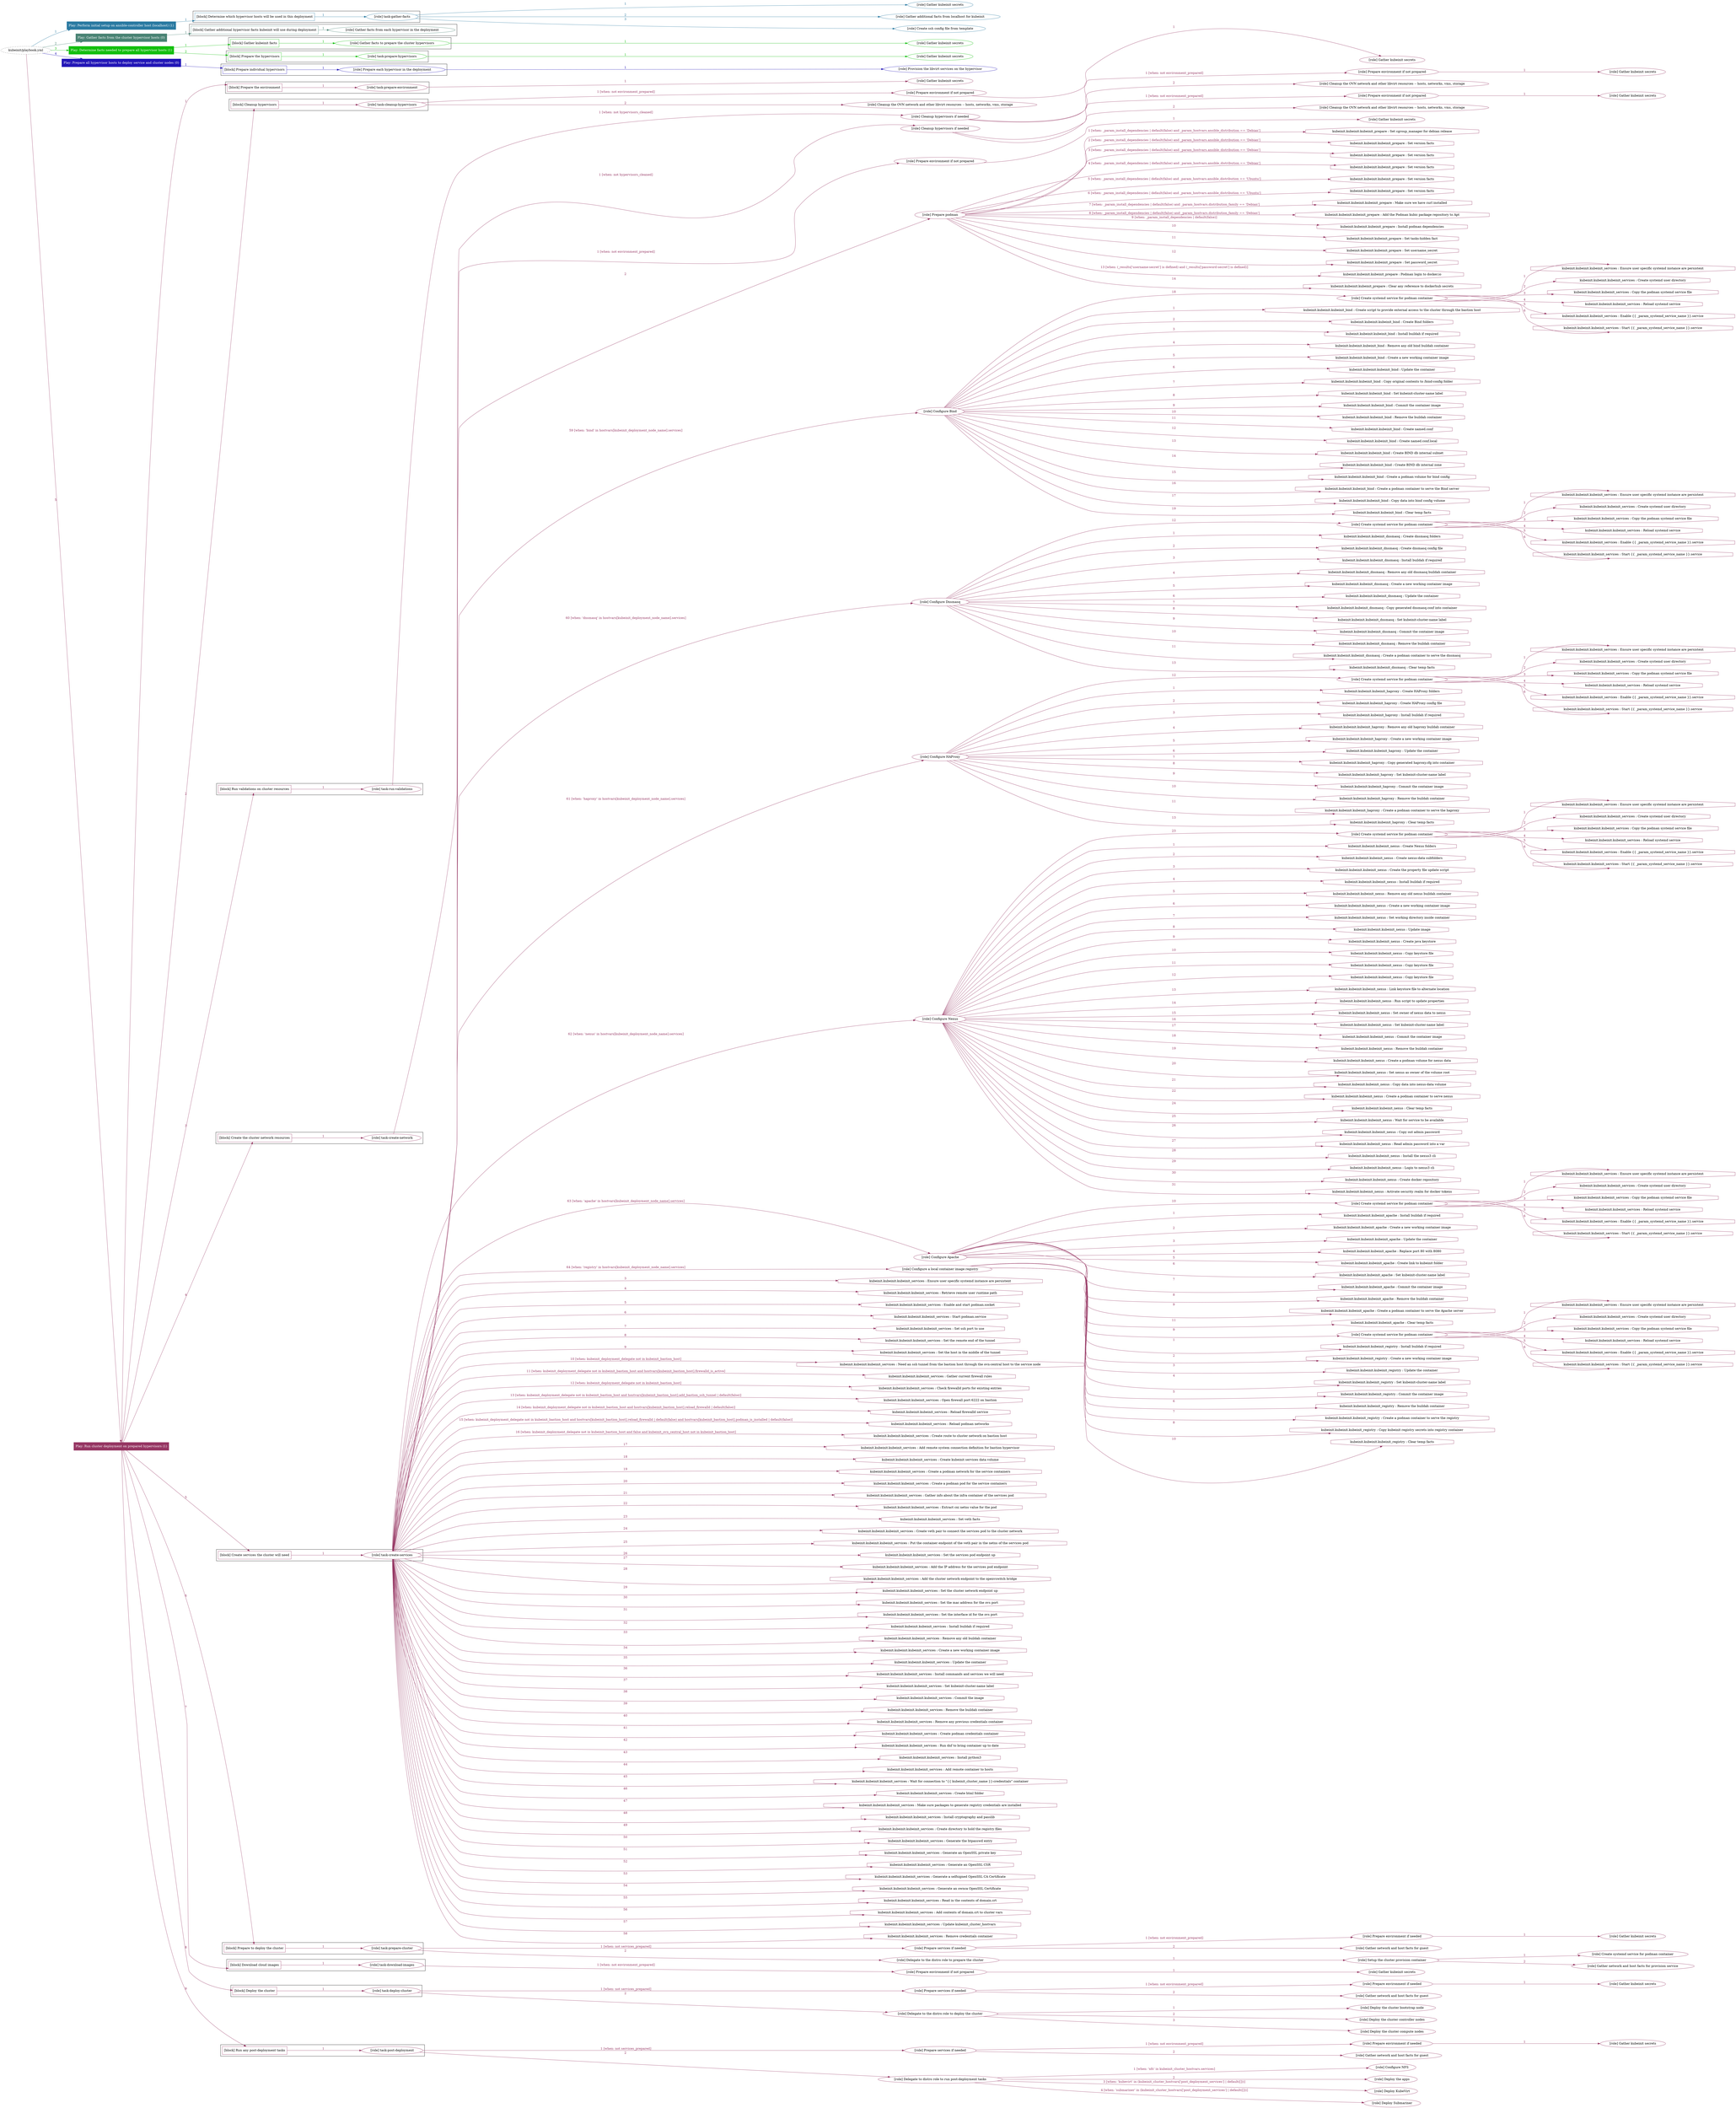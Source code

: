 digraph {
	graph [concentrate=true ordering=in rankdir=LR ratio=fill]
	edge [esep=5 sep=10]
	"kubeinit/playbook.yml" [URL="/home/runner/work/kubeinit/kubeinit/kubeinit/playbook.yml" id=playbook_465eb4ec style=dotted]
	play_d9e23b36 [label="Play: Perform initial setup on ansible-controller host (localhost) (1)" URL="/home/runner/work/kubeinit/kubeinit/kubeinit/playbook.yml" color="#2a7aa2" fontcolor="#ffffff" id=play_d9e23b36 shape=box style=filled tooltip=localhost]
	"kubeinit/playbook.yml" -> play_d9e23b36 [label="1 " color="#2a7aa2" fontcolor="#2a7aa2" id=edge_9b65f620 labeltooltip="1 " tooltip="1 "]
	subgraph "Gather kubeinit secrets" {
		role_7982c467 [label="[role] Gather kubeinit secrets" URL="/home/runner/.ansible/collections/ansible_collections/kubeinit/kubeinit/roles/kubeinit_prepare/tasks/build_hypervisors_group.yml" color="#2a7aa2" id=role_7982c467 tooltip="Gather kubeinit secrets"]
	}
	subgraph "Gather additional facts from localhost for kubeinit" {
		role_ca1fe0fc [label="[role] Gather additional facts from localhost for kubeinit" URL="/home/runner/.ansible/collections/ansible_collections/kubeinit/kubeinit/roles/kubeinit_prepare/tasks/build_hypervisors_group.yml" color="#2a7aa2" id=role_ca1fe0fc tooltip="Gather additional facts from localhost for kubeinit"]
	}
	subgraph "Create ssh config file from template" {
		role_2b6a0496 [label="[role] Create ssh config file from template" URL="/home/runner/.ansible/collections/ansible_collections/kubeinit/kubeinit/roles/kubeinit_prepare/tasks/build_hypervisors_group.yml" color="#2a7aa2" id=role_2b6a0496 tooltip="Create ssh config file from template"]
	}
	subgraph "task-gather-facts" {
		role_905335d3 [label="[role] task-gather-facts" URL="/home/runner/work/kubeinit/kubeinit/kubeinit/playbook.yml" color="#2a7aa2" id=role_905335d3 tooltip="task-gather-facts"]
		role_905335d3 -> role_7982c467 [label="1 " color="#2a7aa2" fontcolor="#2a7aa2" id=edge_aba13d79 labeltooltip="1 " tooltip="1 "]
		role_905335d3 -> role_ca1fe0fc [label="2 " color="#2a7aa2" fontcolor="#2a7aa2" id=edge_7cdc49e3 labeltooltip="2 " tooltip="2 "]
		role_905335d3 -> role_2b6a0496 [label="3 " color="#2a7aa2" fontcolor="#2a7aa2" id=edge_56344f10 labeltooltip="3 " tooltip="3 "]
	}
	subgraph "Play: Perform initial setup on ansible-controller host (localhost) (1)" {
		play_d9e23b36 -> block_d3bc8113 [label=1 color="#2a7aa2" fontcolor="#2a7aa2" id=edge_f9fb70d0 labeltooltip=1 tooltip=1]
		subgraph cluster_block_d3bc8113 {
			block_d3bc8113 [label="[block] Determine which hypervisor hosts will be used in this deployment" URL="/home/runner/work/kubeinit/kubeinit/kubeinit/playbook.yml" color="#2a7aa2" id=block_d3bc8113 labeltooltip="Determine which hypervisor hosts will be used in this deployment" shape=box tooltip="Determine which hypervisor hosts will be used in this deployment"]
			block_d3bc8113 -> role_905335d3 [label="1 " color="#2a7aa2" fontcolor="#2a7aa2" id=edge_89632156 labeltooltip="1 " tooltip="1 "]
		}
	}
	play_75ee97d3 [label="Play: Gather facts from the cluster hypervisor hosts (0)" URL="/home/runner/work/kubeinit/kubeinit/kubeinit/playbook.yml" color="#498374" fontcolor="#ffffff" id=play_75ee97d3 shape=box style=filled tooltip="Play: Gather facts from the cluster hypervisor hosts (0)"]
	"kubeinit/playbook.yml" -> play_75ee97d3 [label="2 " color="#498374" fontcolor="#498374" id=edge_e08ff87f labeltooltip="2 " tooltip="2 "]
	subgraph "Gather facts from each hypervisor in the deployment" {
		role_4d8b4cea [label="[role] Gather facts from each hypervisor in the deployment" URL="/home/runner/work/kubeinit/kubeinit/kubeinit/playbook.yml" color="#498374" id=role_4d8b4cea tooltip="Gather facts from each hypervisor in the deployment"]
	}
	subgraph "Play: Gather facts from the cluster hypervisor hosts (0)" {
		play_75ee97d3 -> block_c35269a2 [label=1 color="#498374" fontcolor="#498374" id=edge_7a6f9c63 labeltooltip=1 tooltip=1]
		subgraph cluster_block_c35269a2 {
			block_c35269a2 [label="[block] Gather additional hypervisor facts kubeinit will use during deployment" URL="/home/runner/work/kubeinit/kubeinit/kubeinit/playbook.yml" color="#498374" id=block_c35269a2 labeltooltip="Gather additional hypervisor facts kubeinit will use during deployment" shape=box tooltip="Gather additional hypervisor facts kubeinit will use during deployment"]
			block_c35269a2 -> role_4d8b4cea [label="1 " color="#498374" fontcolor="#498374" id=edge_76654878 labeltooltip="1 " tooltip="1 "]
		}
	}
	play_4a63a84b [label="Play: Determine facts needed to prepare all hypervisor hosts (1)" URL="/home/runner/work/kubeinit/kubeinit/kubeinit/playbook.yml" color="#12bf0d" fontcolor="#ffffff" id=play_4a63a84b shape=box style=filled tooltip=localhost]
	"kubeinit/playbook.yml" -> play_4a63a84b [label="3 " color="#12bf0d" fontcolor="#12bf0d" id=edge_c37a1942 labeltooltip="3 " tooltip="3 "]
	subgraph "Gather kubeinit secrets" {
		role_9920d122 [label="[role] Gather kubeinit secrets" URL="/home/runner/.ansible/collections/ansible_collections/kubeinit/kubeinit/roles/kubeinit_prepare/tasks/gather_kubeinit_facts.yml" color="#12bf0d" id=role_9920d122 tooltip="Gather kubeinit secrets"]
	}
	subgraph "Gather facts to prepare the cluster hypervisors" {
		role_cc205d61 [label="[role] Gather facts to prepare the cluster hypervisors" URL="/home/runner/work/kubeinit/kubeinit/kubeinit/playbook.yml" color="#12bf0d" id=role_cc205d61 tooltip="Gather facts to prepare the cluster hypervisors"]
		role_cc205d61 -> role_9920d122 [label="1 " color="#12bf0d" fontcolor="#12bf0d" id=edge_3cd5453f labeltooltip="1 " tooltip="1 "]
	}
	subgraph "Gather kubeinit secrets" {
		role_18c1b5f6 [label="[role] Gather kubeinit secrets" URL="/home/runner/.ansible/collections/ansible_collections/kubeinit/kubeinit/roles/kubeinit_prepare/tasks/gather_kubeinit_facts.yml" color="#12bf0d" id=role_18c1b5f6 tooltip="Gather kubeinit secrets"]
	}
	subgraph "task-prepare-hypervisors" {
		role_98ca3026 [label="[role] task-prepare-hypervisors" URL="/home/runner/work/kubeinit/kubeinit/kubeinit/playbook.yml" color="#12bf0d" id=role_98ca3026 tooltip="task-prepare-hypervisors"]
		role_98ca3026 -> role_18c1b5f6 [label="1 " color="#12bf0d" fontcolor="#12bf0d" id=edge_e3562675 labeltooltip="1 " tooltip="1 "]
	}
	subgraph "Play: Determine facts needed to prepare all hypervisor hosts (1)" {
		play_4a63a84b -> block_35ea937c [label=1 color="#12bf0d" fontcolor="#12bf0d" id=edge_7763e04e labeltooltip=1 tooltip=1]
		subgraph cluster_block_35ea937c {
			block_35ea937c [label="[block] Gather kubeinit facts" URL="/home/runner/work/kubeinit/kubeinit/kubeinit/playbook.yml" color="#12bf0d" id=block_35ea937c labeltooltip="Gather kubeinit facts" shape=box tooltip="Gather kubeinit facts"]
			block_35ea937c -> role_cc205d61 [label="1 " color="#12bf0d" fontcolor="#12bf0d" id=edge_e21e7af3 labeltooltip="1 " tooltip="1 "]
		}
		play_4a63a84b -> block_1864e1e5 [label=2 color="#12bf0d" fontcolor="#12bf0d" id=edge_edf612d7 labeltooltip=2 tooltip=2]
		subgraph cluster_block_1864e1e5 {
			block_1864e1e5 [label="[block] Prepare the hypervisors" URL="/home/runner/work/kubeinit/kubeinit/kubeinit/playbook.yml" color="#12bf0d" id=block_1864e1e5 labeltooltip="Prepare the hypervisors" shape=box tooltip="Prepare the hypervisors"]
			block_1864e1e5 -> role_98ca3026 [label="1 " color="#12bf0d" fontcolor="#12bf0d" id=edge_b9df9492 labeltooltip="1 " tooltip="1 "]
		}
	}
	play_527d7db7 [label="Play: Prepare all hypervisor hosts to deploy service and cluster nodes (0)" URL="/home/runner/work/kubeinit/kubeinit/kubeinit/playbook.yml" color="#2215b7" fontcolor="#ffffff" id=play_527d7db7 shape=box style=filled tooltip="Play: Prepare all hypervisor hosts to deploy service and cluster nodes (0)"]
	"kubeinit/playbook.yml" -> play_527d7db7 [label="4 " color="#2215b7" fontcolor="#2215b7" id=edge_482bc695 labeltooltip="4 " tooltip="4 "]
	subgraph "Provision the libvirt services on the hypervisor" {
		role_dc9f13d9 [label="[role] Provision the libvirt services on the hypervisor" URL="/home/runner/.ansible/collections/ansible_collections/kubeinit/kubeinit/roles/kubeinit_prepare/tasks/prepare_hypervisor.yml" color="#2215b7" id=role_dc9f13d9 tooltip="Provision the libvirt services on the hypervisor"]
	}
	subgraph "Prepare each hypervisor in the deployment" {
		role_dcbd018a [label="[role] Prepare each hypervisor in the deployment" URL="/home/runner/work/kubeinit/kubeinit/kubeinit/playbook.yml" color="#2215b7" id=role_dcbd018a tooltip="Prepare each hypervisor in the deployment"]
		role_dcbd018a -> role_dc9f13d9 [label="1 " color="#2215b7" fontcolor="#2215b7" id=edge_3c43a3e8 labeltooltip="1 " tooltip="1 "]
	}
	subgraph "Play: Prepare all hypervisor hosts to deploy service and cluster nodes (0)" {
		play_527d7db7 -> block_1c988557 [label=1 color="#2215b7" fontcolor="#2215b7" id=edge_b2075491 labeltooltip=1 tooltip=1]
		subgraph cluster_block_1c988557 {
			block_1c988557 [label="[block] Prepare individual hypervisors" URL="/home/runner/work/kubeinit/kubeinit/kubeinit/playbook.yml" color="#2215b7" id=block_1c988557 labeltooltip="Prepare individual hypervisors" shape=box tooltip="Prepare individual hypervisors"]
			block_1c988557 -> role_dcbd018a [label="1 " color="#2215b7" fontcolor="#2215b7" id=edge_337e3a0d labeltooltip="1 " tooltip="1 "]
		}
	}
	play_1d71a911 [label="Play: Run cluster deployment on prepared hypervisors (1)" URL="/home/runner/work/kubeinit/kubeinit/kubeinit/playbook.yml" color="#963663" fontcolor="#ffffff" id=play_1d71a911 shape=box style=filled tooltip=localhost]
	"kubeinit/playbook.yml" -> play_1d71a911 [label="5 " color="#963663" fontcolor="#963663" id=edge_7b14590b labeltooltip="5 " tooltip="5 "]
	subgraph "Gather kubeinit secrets" {
		role_8de77788 [label="[role] Gather kubeinit secrets" URL="/home/runner/.ansible/collections/ansible_collections/kubeinit/kubeinit/roles/kubeinit_prepare/tasks/gather_kubeinit_facts.yml" color="#963663" id=role_8de77788 tooltip="Gather kubeinit secrets"]
	}
	subgraph "task-prepare-environment" {
		role_f90aa54c [label="[role] task-prepare-environment" URL="/home/runner/work/kubeinit/kubeinit/kubeinit/playbook.yml" color="#963663" id=role_f90aa54c tooltip="task-prepare-environment"]
		role_f90aa54c -> role_8de77788 [label="1 " color="#963663" fontcolor="#963663" id=edge_bdbd12cb labeltooltip="1 " tooltip="1 "]
	}
	subgraph "Gather kubeinit secrets" {
		role_645a6664 [label="[role] Gather kubeinit secrets" URL="/home/runner/.ansible/collections/ansible_collections/kubeinit/kubeinit/roles/kubeinit_prepare/tasks/gather_kubeinit_facts.yml" color="#963663" id=role_645a6664 tooltip="Gather kubeinit secrets"]
	}
	subgraph "Prepare environment if not prepared" {
		role_c76c5396 [label="[role] Prepare environment if not prepared" URL="/home/runner/.ansible/collections/ansible_collections/kubeinit/kubeinit/roles/kubeinit_prepare/tasks/cleanup_hypervisors.yml" color="#963663" id=role_c76c5396 tooltip="Prepare environment if not prepared"]
		role_c76c5396 -> role_645a6664 [label="1 " color="#963663" fontcolor="#963663" id=edge_fac2961e labeltooltip="1 " tooltip="1 "]
	}
	subgraph "Cleanup the OVN network and other libvirt resources -- hosts, networks, vms, storage" {
		role_1c4ff0ff [label="[role] Cleanup the OVN network and other libvirt resources -- hosts, networks, vms, storage" URL="/home/runner/.ansible/collections/ansible_collections/kubeinit/kubeinit/roles/kubeinit_prepare/tasks/cleanup_hypervisors.yml" color="#963663" id=role_1c4ff0ff tooltip="Cleanup the OVN network and other libvirt resources -- hosts, networks, vms, storage"]
	}
	subgraph "task-cleanup-hypervisors" {
		role_f3fd9889 [label="[role] task-cleanup-hypervisors" URL="/home/runner/work/kubeinit/kubeinit/kubeinit/playbook.yml" color="#963663" id=role_f3fd9889 tooltip="task-cleanup-hypervisors"]
		role_f3fd9889 -> role_c76c5396 [label="1 [when: not environment_prepared]" color="#963663" fontcolor="#963663" id=edge_ff260723 labeltooltip="1 [when: not environment_prepared]" tooltip="1 [when: not environment_prepared]"]
		role_f3fd9889 -> role_1c4ff0ff [label="2 " color="#963663" fontcolor="#963663" id=edge_12fdf0f8 labeltooltip="2 " tooltip="2 "]
	}
	subgraph "Gather kubeinit secrets" {
		role_7fda271a [label="[role] Gather kubeinit secrets" URL="/home/runner/.ansible/collections/ansible_collections/kubeinit/kubeinit/roles/kubeinit_prepare/tasks/gather_kubeinit_facts.yml" color="#963663" id=role_7fda271a tooltip="Gather kubeinit secrets"]
	}
	subgraph "Prepare environment if not prepared" {
		role_92e752c1 [label="[role] Prepare environment if not prepared" URL="/home/runner/.ansible/collections/ansible_collections/kubeinit/kubeinit/roles/kubeinit_prepare/tasks/cleanup_hypervisors.yml" color="#963663" id=role_92e752c1 tooltip="Prepare environment if not prepared"]
		role_92e752c1 -> role_7fda271a [label="1 " color="#963663" fontcolor="#963663" id=edge_4d5b46d7 labeltooltip="1 " tooltip="1 "]
	}
	subgraph "Cleanup the OVN network and other libvirt resources -- hosts, networks, vms, storage" {
		role_7e286e5a [label="[role] Cleanup the OVN network and other libvirt resources -- hosts, networks, vms, storage" URL="/home/runner/.ansible/collections/ansible_collections/kubeinit/kubeinit/roles/kubeinit_prepare/tasks/cleanup_hypervisors.yml" color="#963663" id=role_7e286e5a tooltip="Cleanup the OVN network and other libvirt resources -- hosts, networks, vms, storage"]
	}
	subgraph "Cleanup hypervisors if needed" {
		role_46af6032 [label="[role] Cleanup hypervisors if needed" URL="/home/runner/.ansible/collections/ansible_collections/kubeinit/kubeinit/roles/kubeinit_validations/tasks/main.yml" color="#963663" id=role_46af6032 tooltip="Cleanup hypervisors if needed"]
		role_46af6032 -> role_92e752c1 [label="1 [when: not environment_prepared]" color="#963663" fontcolor="#963663" id=edge_fcbaf450 labeltooltip="1 [when: not environment_prepared]" tooltip="1 [when: not environment_prepared]"]
		role_46af6032 -> role_7e286e5a [label="2 " color="#963663" fontcolor="#963663" id=edge_3026ea01 labeltooltip="2 " tooltip="2 "]
	}
	subgraph "task-run-validations" {
		role_291b6658 [label="[role] task-run-validations" URL="/home/runner/work/kubeinit/kubeinit/kubeinit/playbook.yml" color="#963663" id=role_291b6658 tooltip="task-run-validations"]
		role_291b6658 -> role_46af6032 [label="1 [when: not hypervisors_cleaned]" color="#963663" fontcolor="#963663" id=edge_16e1554c labeltooltip="1 [when: not hypervisors_cleaned]" tooltip="1 [when: not hypervisors_cleaned]"]
	}
	subgraph "Gather kubeinit secrets" {
		role_13ff0e79 [label="[role] Gather kubeinit secrets" URL="/home/runner/.ansible/collections/ansible_collections/kubeinit/kubeinit/roles/kubeinit_prepare/tasks/gather_kubeinit_facts.yml" color="#963663" id=role_13ff0e79 tooltip="Gather kubeinit secrets"]
	}
	subgraph "Prepare environment if not prepared" {
		role_9d22280a [label="[role] Prepare environment if not prepared" URL="/home/runner/.ansible/collections/ansible_collections/kubeinit/kubeinit/roles/kubeinit_prepare/tasks/cleanup_hypervisors.yml" color="#963663" id=role_9d22280a tooltip="Prepare environment if not prepared"]
		role_9d22280a -> role_13ff0e79 [label="1 " color="#963663" fontcolor="#963663" id=edge_bc97ae10 labeltooltip="1 " tooltip="1 "]
	}
	subgraph "Cleanup the OVN network and other libvirt resources -- hosts, networks, vms, storage" {
		role_94c32156 [label="[role] Cleanup the OVN network and other libvirt resources -- hosts, networks, vms, storage" URL="/home/runner/.ansible/collections/ansible_collections/kubeinit/kubeinit/roles/kubeinit_prepare/tasks/cleanup_hypervisors.yml" color="#963663" id=role_94c32156 tooltip="Cleanup the OVN network and other libvirt resources -- hosts, networks, vms, storage"]
	}
	subgraph "Cleanup hypervisors if needed" {
		role_87072586 [label="[role] Cleanup hypervisors if needed" URL="/home/runner/.ansible/collections/ansible_collections/kubeinit/kubeinit/roles/kubeinit_libvirt/tasks/create_network.yml" color="#963663" id=role_87072586 tooltip="Cleanup hypervisors if needed"]
		role_87072586 -> role_9d22280a [label="1 [when: not environment_prepared]" color="#963663" fontcolor="#963663" id=edge_f6eec0c7 labeltooltip="1 [when: not environment_prepared]" tooltip="1 [when: not environment_prepared]"]
		role_87072586 -> role_94c32156 [label="2 " color="#963663" fontcolor="#963663" id=edge_4b3ecf48 labeltooltip="2 " tooltip="2 "]
	}
	subgraph "task-create-network" {
		role_49df76e1 [label="[role] task-create-network" URL="/home/runner/work/kubeinit/kubeinit/kubeinit/playbook.yml" color="#963663" id=role_49df76e1 tooltip="task-create-network"]
		role_49df76e1 -> role_87072586 [label="1 [when: not hypervisors_cleaned]" color="#963663" fontcolor="#963663" id=edge_306e5ea7 labeltooltip="1 [when: not hypervisors_cleaned]" tooltip="1 [when: not hypervisors_cleaned]"]
	}
	subgraph "Gather kubeinit secrets" {
		role_c6ecc862 [label="[role] Gather kubeinit secrets" URL="/home/runner/.ansible/collections/ansible_collections/kubeinit/kubeinit/roles/kubeinit_prepare/tasks/gather_kubeinit_facts.yml" color="#963663" id=role_c6ecc862 tooltip="Gather kubeinit secrets"]
	}
	subgraph "Prepare environment if not prepared" {
		role_402a64f7 [label="[role] Prepare environment if not prepared" URL="/home/runner/.ansible/collections/ansible_collections/kubeinit/kubeinit/roles/kubeinit_services/tasks/main.yml" color="#963663" id=role_402a64f7 tooltip="Prepare environment if not prepared"]
		role_402a64f7 -> role_c6ecc862 [label="1 " color="#963663" fontcolor="#963663" id=edge_7781c95f labeltooltip="1 " tooltip="1 "]
	}
	subgraph "Prepare podman" {
		role_5ebc9821 [label="[role] Prepare podman" URL="/home/runner/.ansible/collections/ansible_collections/kubeinit/kubeinit/roles/kubeinit_services/tasks/00_create_service_pod.yml" color="#963663" id=role_5ebc9821 tooltip="Prepare podman"]
		task_1502726f [label="kubeinit.kubeinit.kubeinit_prepare : Set cgroup_manager for debian release" URL="/home/runner/.ansible/collections/ansible_collections/kubeinit/kubeinit/roles/kubeinit_prepare/tasks/prepare_podman.yml" color="#963663" id=task_1502726f shape=octagon tooltip="kubeinit.kubeinit.kubeinit_prepare : Set cgroup_manager for debian release"]
		role_5ebc9821 -> task_1502726f [label="1 [when: _param_install_dependencies | default(false) and _param_hostvars.ansible_distribution == 'Debian']" color="#963663" fontcolor="#963663" id=edge_5312cc2e labeltooltip="1 [when: _param_install_dependencies | default(false) and _param_hostvars.ansible_distribution == 'Debian']" tooltip="1 [when: _param_install_dependencies | default(false) and _param_hostvars.ansible_distribution == 'Debian']"]
		task_2ac3a362 [label="kubeinit.kubeinit.kubeinit_prepare : Set version facts" URL="/home/runner/.ansible/collections/ansible_collections/kubeinit/kubeinit/roles/kubeinit_prepare/tasks/prepare_podman.yml" color="#963663" id=task_2ac3a362 shape=octagon tooltip="kubeinit.kubeinit.kubeinit_prepare : Set version facts"]
		role_5ebc9821 -> task_2ac3a362 [label="2 [when: _param_install_dependencies | default(false) and _param_hostvars.ansible_distribution == 'Debian']" color="#963663" fontcolor="#963663" id=edge_af6b0571 labeltooltip="2 [when: _param_install_dependencies | default(false) and _param_hostvars.ansible_distribution == 'Debian']" tooltip="2 [when: _param_install_dependencies | default(false) and _param_hostvars.ansible_distribution == 'Debian']"]
		task_87f29282 [label="kubeinit.kubeinit.kubeinit_prepare : Set version facts" URL="/home/runner/.ansible/collections/ansible_collections/kubeinit/kubeinit/roles/kubeinit_prepare/tasks/prepare_podman.yml" color="#963663" id=task_87f29282 shape=octagon tooltip="kubeinit.kubeinit.kubeinit_prepare : Set version facts"]
		role_5ebc9821 -> task_87f29282 [label="3 [when: _param_install_dependencies | default(false) and _param_hostvars.ansible_distribution == 'Debian']" color="#963663" fontcolor="#963663" id=edge_500b4cff labeltooltip="3 [when: _param_install_dependencies | default(false) and _param_hostvars.ansible_distribution == 'Debian']" tooltip="3 [when: _param_install_dependencies | default(false) and _param_hostvars.ansible_distribution == 'Debian']"]
		task_0b854713 [label="kubeinit.kubeinit.kubeinit_prepare : Set version facts" URL="/home/runner/.ansible/collections/ansible_collections/kubeinit/kubeinit/roles/kubeinit_prepare/tasks/prepare_podman.yml" color="#963663" id=task_0b854713 shape=octagon tooltip="kubeinit.kubeinit.kubeinit_prepare : Set version facts"]
		role_5ebc9821 -> task_0b854713 [label="4 [when: _param_install_dependencies | default(false) and _param_hostvars.ansible_distribution == 'Debian']" color="#963663" fontcolor="#963663" id=edge_b2622203 labeltooltip="4 [when: _param_install_dependencies | default(false) and _param_hostvars.ansible_distribution == 'Debian']" tooltip="4 [when: _param_install_dependencies | default(false) and _param_hostvars.ansible_distribution == 'Debian']"]
		task_36bd7202 [label="kubeinit.kubeinit.kubeinit_prepare : Set version facts" URL="/home/runner/.ansible/collections/ansible_collections/kubeinit/kubeinit/roles/kubeinit_prepare/tasks/prepare_podman.yml" color="#963663" id=task_36bd7202 shape=octagon tooltip="kubeinit.kubeinit.kubeinit_prepare : Set version facts"]
		role_5ebc9821 -> task_36bd7202 [label="5 [when: _param_install_dependencies | default(false) and _param_hostvars.ansible_distribution == 'Ubuntu']" color="#963663" fontcolor="#963663" id=edge_4a469b38 labeltooltip="5 [when: _param_install_dependencies | default(false) and _param_hostvars.ansible_distribution == 'Ubuntu']" tooltip="5 [when: _param_install_dependencies | default(false) and _param_hostvars.ansible_distribution == 'Ubuntu']"]
		task_d50cf2df [label="kubeinit.kubeinit.kubeinit_prepare : Set version facts" URL="/home/runner/.ansible/collections/ansible_collections/kubeinit/kubeinit/roles/kubeinit_prepare/tasks/prepare_podman.yml" color="#963663" id=task_d50cf2df shape=octagon tooltip="kubeinit.kubeinit.kubeinit_prepare : Set version facts"]
		role_5ebc9821 -> task_d50cf2df [label="6 [when: _param_install_dependencies | default(false) and _param_hostvars.ansible_distribution == 'Ubuntu']" color="#963663" fontcolor="#963663" id=edge_41cb96fa labeltooltip="6 [when: _param_install_dependencies | default(false) and _param_hostvars.ansible_distribution == 'Ubuntu']" tooltip="6 [when: _param_install_dependencies | default(false) and _param_hostvars.ansible_distribution == 'Ubuntu']"]
		task_656c8104 [label="kubeinit.kubeinit.kubeinit_prepare : Make sure we have curl installed" URL="/home/runner/.ansible/collections/ansible_collections/kubeinit/kubeinit/roles/kubeinit_prepare/tasks/prepare_podman.yml" color="#963663" id=task_656c8104 shape=octagon tooltip="kubeinit.kubeinit.kubeinit_prepare : Make sure we have curl installed"]
		role_5ebc9821 -> task_656c8104 [label="7 [when: _param_install_dependencies | default(false) and _param_hostvars.distribution_family == 'Debian']" color="#963663" fontcolor="#963663" id=edge_8653ad36 labeltooltip="7 [when: _param_install_dependencies | default(false) and _param_hostvars.distribution_family == 'Debian']" tooltip="7 [when: _param_install_dependencies | default(false) and _param_hostvars.distribution_family == 'Debian']"]
		task_09fbf23e [label="kubeinit.kubeinit.kubeinit_prepare : Add the Podman kubic package repository to Apt" URL="/home/runner/.ansible/collections/ansible_collections/kubeinit/kubeinit/roles/kubeinit_prepare/tasks/prepare_podman.yml" color="#963663" id=task_09fbf23e shape=octagon tooltip="kubeinit.kubeinit.kubeinit_prepare : Add the Podman kubic package repository to Apt"]
		role_5ebc9821 -> task_09fbf23e [label="8 [when: _param_install_dependencies | default(false) and _param_hostvars.distribution_family == 'Debian']" color="#963663" fontcolor="#963663" id=edge_5e8e2cc3 labeltooltip="8 [when: _param_install_dependencies | default(false) and _param_hostvars.distribution_family == 'Debian']" tooltip="8 [when: _param_install_dependencies | default(false) and _param_hostvars.distribution_family == 'Debian']"]
		task_7e98f1cf [label="kubeinit.kubeinit.kubeinit_prepare : Install podman dependencies" URL="/home/runner/.ansible/collections/ansible_collections/kubeinit/kubeinit/roles/kubeinit_prepare/tasks/prepare_podman.yml" color="#963663" id=task_7e98f1cf shape=octagon tooltip="kubeinit.kubeinit.kubeinit_prepare : Install podman dependencies"]
		role_5ebc9821 -> task_7e98f1cf [label="9 [when: _param_install_dependencies | default(false)]" color="#963663" fontcolor="#963663" id=edge_caf131a0 labeltooltip="9 [when: _param_install_dependencies | default(false)]" tooltip="9 [when: _param_install_dependencies | default(false)]"]
		task_3157cafc [label="kubeinit.kubeinit.kubeinit_prepare : Set tasks-hidden fact" URL="/home/runner/.ansible/collections/ansible_collections/kubeinit/kubeinit/roles/kubeinit_prepare/tasks/prepare_podman.yml" color="#963663" id=task_3157cafc shape=octagon tooltip="kubeinit.kubeinit.kubeinit_prepare : Set tasks-hidden fact"]
		role_5ebc9821 -> task_3157cafc [label="10 " color="#963663" fontcolor="#963663" id=edge_4c264953 labeltooltip="10 " tooltip="10 "]
		task_cce5cf53 [label="kubeinit.kubeinit.kubeinit_prepare : Set username_secret" URL="/home/runner/.ansible/collections/ansible_collections/kubeinit/kubeinit/roles/kubeinit_prepare/tasks/prepare_podman.yml" color="#963663" id=task_cce5cf53 shape=octagon tooltip="kubeinit.kubeinit.kubeinit_prepare : Set username_secret"]
		role_5ebc9821 -> task_cce5cf53 [label="11 " color="#963663" fontcolor="#963663" id=edge_339c7aa2 labeltooltip="11 " tooltip="11 "]
		task_f308f8a3 [label="kubeinit.kubeinit.kubeinit_prepare : Set password_secret" URL="/home/runner/.ansible/collections/ansible_collections/kubeinit/kubeinit/roles/kubeinit_prepare/tasks/prepare_podman.yml" color="#963663" id=task_f308f8a3 shape=octagon tooltip="kubeinit.kubeinit.kubeinit_prepare : Set password_secret"]
		role_5ebc9821 -> task_f308f8a3 [label="12 " color="#963663" fontcolor="#963663" id=edge_4544d8d8 labeltooltip="12 " tooltip="12 "]
		task_ad32633e [label="kubeinit.kubeinit.kubeinit_prepare : Podman login to docker.io" URL="/home/runner/.ansible/collections/ansible_collections/kubeinit/kubeinit/roles/kubeinit_prepare/tasks/prepare_podman.yml" color="#963663" id=task_ad32633e shape=octagon tooltip="kubeinit.kubeinit.kubeinit_prepare : Podman login to docker.io"]
		role_5ebc9821 -> task_ad32633e [label="13 [when: (_results['username-secret'] is defined) and (_results['password-secret'] is defined)]" color="#963663" fontcolor="#963663" id=edge_d702b338 labeltooltip="13 [when: (_results['username-secret'] is defined) and (_results['password-secret'] is defined)]" tooltip="13 [when: (_results['username-secret'] is defined) and (_results['password-secret'] is defined)]"]
		task_bf1b83b6 [label="kubeinit.kubeinit.kubeinit_prepare : Clear any reference to dockerhub secrets" URL="/home/runner/.ansible/collections/ansible_collections/kubeinit/kubeinit/roles/kubeinit_prepare/tasks/prepare_podman.yml" color="#963663" id=task_bf1b83b6 shape=octagon tooltip="kubeinit.kubeinit.kubeinit_prepare : Clear any reference to dockerhub secrets"]
		role_5ebc9821 -> task_bf1b83b6 [label="14 " color="#963663" fontcolor="#963663" id=edge_f9f52d73 labeltooltip="14 " tooltip="14 "]
	}
	subgraph "Create systemd service for podman container" {
		role_5af5a98e [label="[role] Create systemd service for podman container" URL="/home/runner/.ansible/collections/ansible_collections/kubeinit/kubeinit/roles/kubeinit_bind/tasks/main.yml" color="#963663" id=role_5af5a98e tooltip="Create systemd service for podman container"]
		task_2bb92f76 [label="kubeinit.kubeinit.kubeinit_services : Ensure user specific systemd instance are persistent" URL="/home/runner/.ansible/collections/ansible_collections/kubeinit/kubeinit/roles/kubeinit_services/tasks/create_managed_service.yml" color="#963663" id=task_2bb92f76 shape=octagon tooltip="kubeinit.kubeinit.kubeinit_services : Ensure user specific systemd instance are persistent"]
		role_5af5a98e -> task_2bb92f76 [label="1 " color="#963663" fontcolor="#963663" id=edge_af9ce4bd labeltooltip="1 " tooltip="1 "]
		task_cf41ea74 [label="kubeinit.kubeinit.kubeinit_services : Create systemd user directory" URL="/home/runner/.ansible/collections/ansible_collections/kubeinit/kubeinit/roles/kubeinit_services/tasks/create_managed_service.yml" color="#963663" id=task_cf41ea74 shape=octagon tooltip="kubeinit.kubeinit.kubeinit_services : Create systemd user directory"]
		role_5af5a98e -> task_cf41ea74 [label="2 " color="#963663" fontcolor="#963663" id=edge_08c050ab labeltooltip="2 " tooltip="2 "]
		task_26e52ac3 [label="kubeinit.kubeinit.kubeinit_services : Copy the podman systemd service file" URL="/home/runner/.ansible/collections/ansible_collections/kubeinit/kubeinit/roles/kubeinit_services/tasks/create_managed_service.yml" color="#963663" id=task_26e52ac3 shape=octagon tooltip="kubeinit.kubeinit.kubeinit_services : Copy the podman systemd service file"]
		role_5af5a98e -> task_26e52ac3 [label="3 " color="#963663" fontcolor="#963663" id=edge_83239637 labeltooltip="3 " tooltip="3 "]
		task_2d140412 [label="kubeinit.kubeinit.kubeinit_services : Reload systemd service" URL="/home/runner/.ansible/collections/ansible_collections/kubeinit/kubeinit/roles/kubeinit_services/tasks/create_managed_service.yml" color="#963663" id=task_2d140412 shape=octagon tooltip="kubeinit.kubeinit.kubeinit_services : Reload systemd service"]
		role_5af5a98e -> task_2d140412 [label="4 " color="#963663" fontcolor="#963663" id=edge_5b1e7530 labeltooltip="4 " tooltip="4 "]
		task_1d7aafc3 [label="kubeinit.kubeinit.kubeinit_services : Enable {{ _param_systemd_service_name }}.service" URL="/home/runner/.ansible/collections/ansible_collections/kubeinit/kubeinit/roles/kubeinit_services/tasks/create_managed_service.yml" color="#963663" id=task_1d7aafc3 shape=octagon tooltip="kubeinit.kubeinit.kubeinit_services : Enable {{ _param_systemd_service_name }}.service"]
		role_5af5a98e -> task_1d7aafc3 [label="5 " color="#963663" fontcolor="#963663" id=edge_9efa473b labeltooltip="5 " tooltip="5 "]
		task_e505de64 [label="kubeinit.kubeinit.kubeinit_services : Start {{ _param_systemd_service_name }}.service" URL="/home/runner/.ansible/collections/ansible_collections/kubeinit/kubeinit/roles/kubeinit_services/tasks/create_managed_service.yml" color="#963663" id=task_e505de64 shape=octagon tooltip="kubeinit.kubeinit.kubeinit_services : Start {{ _param_systemd_service_name }}.service"]
		role_5af5a98e -> task_e505de64 [label="6 " color="#963663" fontcolor="#963663" id=edge_d342e97b labeltooltip="6 " tooltip="6 "]
	}
	subgraph "Configure Bind" {
		role_f072366b [label="[role] Configure Bind" URL="/home/runner/.ansible/collections/ansible_collections/kubeinit/kubeinit/roles/kubeinit_services/tasks/start_services_containers.yml" color="#963663" id=role_f072366b tooltip="Configure Bind"]
		task_1e2f2228 [label="kubeinit.kubeinit.kubeinit_bind : Create script to provide external access to the cluster through the bastion host" URL="/home/runner/.ansible/collections/ansible_collections/kubeinit/kubeinit/roles/kubeinit_bind/tasks/main.yml" color="#963663" id=task_1e2f2228 shape=octagon tooltip="kubeinit.kubeinit.kubeinit_bind : Create script to provide external access to the cluster through the bastion host"]
		role_f072366b -> task_1e2f2228 [label="1 " color="#963663" fontcolor="#963663" id=edge_b470eb89 labeltooltip="1 " tooltip="1 "]
		task_50b10624 [label="kubeinit.kubeinit.kubeinit_bind : Create Bind folders" URL="/home/runner/.ansible/collections/ansible_collections/kubeinit/kubeinit/roles/kubeinit_bind/tasks/main.yml" color="#963663" id=task_50b10624 shape=octagon tooltip="kubeinit.kubeinit.kubeinit_bind : Create Bind folders"]
		role_f072366b -> task_50b10624 [label="2 " color="#963663" fontcolor="#963663" id=edge_3f8bb307 labeltooltip="2 " tooltip="2 "]
		task_573c8350 [label="kubeinit.kubeinit.kubeinit_bind : Install buildah if required" URL="/home/runner/.ansible/collections/ansible_collections/kubeinit/kubeinit/roles/kubeinit_bind/tasks/main.yml" color="#963663" id=task_573c8350 shape=octagon tooltip="kubeinit.kubeinit.kubeinit_bind : Install buildah if required"]
		role_f072366b -> task_573c8350 [label="3 " color="#963663" fontcolor="#963663" id=edge_0a56e04c labeltooltip="3 " tooltip="3 "]
		task_1029ee1f [label="kubeinit.kubeinit.kubeinit_bind : Remove any old bind buildah container" URL="/home/runner/.ansible/collections/ansible_collections/kubeinit/kubeinit/roles/kubeinit_bind/tasks/main.yml" color="#963663" id=task_1029ee1f shape=octagon tooltip="kubeinit.kubeinit.kubeinit_bind : Remove any old bind buildah container"]
		role_f072366b -> task_1029ee1f [label="4 " color="#963663" fontcolor="#963663" id=edge_df260042 labeltooltip="4 " tooltip="4 "]
		task_68b66f76 [label="kubeinit.kubeinit.kubeinit_bind : Create a new working container image" URL="/home/runner/.ansible/collections/ansible_collections/kubeinit/kubeinit/roles/kubeinit_bind/tasks/main.yml" color="#963663" id=task_68b66f76 shape=octagon tooltip="kubeinit.kubeinit.kubeinit_bind : Create a new working container image"]
		role_f072366b -> task_68b66f76 [label="5 " color="#963663" fontcolor="#963663" id=edge_868ed5e2 labeltooltip="5 " tooltip="5 "]
		task_d2725add [label="kubeinit.kubeinit.kubeinit_bind : Update the container" URL="/home/runner/.ansible/collections/ansible_collections/kubeinit/kubeinit/roles/kubeinit_bind/tasks/main.yml" color="#963663" id=task_d2725add shape=octagon tooltip="kubeinit.kubeinit.kubeinit_bind : Update the container"]
		role_f072366b -> task_d2725add [label="6 " color="#963663" fontcolor="#963663" id=edge_cf227a48 labeltooltip="6 " tooltip="6 "]
		task_95b112a0 [label="kubeinit.kubeinit.kubeinit_bind : Copy original contents to /bind-config folder" URL="/home/runner/.ansible/collections/ansible_collections/kubeinit/kubeinit/roles/kubeinit_bind/tasks/main.yml" color="#963663" id=task_95b112a0 shape=octagon tooltip="kubeinit.kubeinit.kubeinit_bind : Copy original contents to /bind-config folder"]
		role_f072366b -> task_95b112a0 [label="7 " color="#963663" fontcolor="#963663" id=edge_70a40681 labeltooltip="7 " tooltip="7 "]
		task_d262999a [label="kubeinit.kubeinit.kubeinit_bind : Set kubeinit-cluster-name label" URL="/home/runner/.ansible/collections/ansible_collections/kubeinit/kubeinit/roles/kubeinit_bind/tasks/main.yml" color="#963663" id=task_d262999a shape=octagon tooltip="kubeinit.kubeinit.kubeinit_bind : Set kubeinit-cluster-name label"]
		role_f072366b -> task_d262999a [label="8 " color="#963663" fontcolor="#963663" id=edge_a59d589b labeltooltip="8 " tooltip="8 "]
		task_69e2bf18 [label="kubeinit.kubeinit.kubeinit_bind : Commit the container image" URL="/home/runner/.ansible/collections/ansible_collections/kubeinit/kubeinit/roles/kubeinit_bind/tasks/main.yml" color="#963663" id=task_69e2bf18 shape=octagon tooltip="kubeinit.kubeinit.kubeinit_bind : Commit the container image"]
		role_f072366b -> task_69e2bf18 [label="9 " color="#963663" fontcolor="#963663" id=edge_3259f3f1 labeltooltip="9 " tooltip="9 "]
		task_3e93e786 [label="kubeinit.kubeinit.kubeinit_bind : Remove the buildah container" URL="/home/runner/.ansible/collections/ansible_collections/kubeinit/kubeinit/roles/kubeinit_bind/tasks/main.yml" color="#963663" id=task_3e93e786 shape=octagon tooltip="kubeinit.kubeinit.kubeinit_bind : Remove the buildah container"]
		role_f072366b -> task_3e93e786 [label="10 " color="#963663" fontcolor="#963663" id=edge_0f5b0697 labeltooltip="10 " tooltip="10 "]
		task_890a95b1 [label="kubeinit.kubeinit.kubeinit_bind : Create named.conf" URL="/home/runner/.ansible/collections/ansible_collections/kubeinit/kubeinit/roles/kubeinit_bind/tasks/main.yml" color="#963663" id=task_890a95b1 shape=octagon tooltip="kubeinit.kubeinit.kubeinit_bind : Create named.conf"]
		role_f072366b -> task_890a95b1 [label="11 " color="#963663" fontcolor="#963663" id=edge_c41af974 labeltooltip="11 " tooltip="11 "]
		task_b3f8f2b0 [label="kubeinit.kubeinit.kubeinit_bind : Create named.conf.local" URL="/home/runner/.ansible/collections/ansible_collections/kubeinit/kubeinit/roles/kubeinit_bind/tasks/main.yml" color="#963663" id=task_b3f8f2b0 shape=octagon tooltip="kubeinit.kubeinit.kubeinit_bind : Create named.conf.local"]
		role_f072366b -> task_b3f8f2b0 [label="12 " color="#963663" fontcolor="#963663" id=edge_02246b8e labeltooltip="12 " tooltip="12 "]
		task_b1f65e99 [label="kubeinit.kubeinit.kubeinit_bind : Create BIND db internal subnet" URL="/home/runner/.ansible/collections/ansible_collections/kubeinit/kubeinit/roles/kubeinit_bind/tasks/main.yml" color="#963663" id=task_b1f65e99 shape=octagon tooltip="kubeinit.kubeinit.kubeinit_bind : Create BIND db internal subnet"]
		role_f072366b -> task_b1f65e99 [label="13 " color="#963663" fontcolor="#963663" id=edge_0472df6f labeltooltip="13 " tooltip="13 "]
		task_aa9f8a78 [label="kubeinit.kubeinit.kubeinit_bind : Create BIND db internal zone" URL="/home/runner/.ansible/collections/ansible_collections/kubeinit/kubeinit/roles/kubeinit_bind/tasks/main.yml" color="#963663" id=task_aa9f8a78 shape=octagon tooltip="kubeinit.kubeinit.kubeinit_bind : Create BIND db internal zone"]
		role_f072366b -> task_aa9f8a78 [label="14 " color="#963663" fontcolor="#963663" id=edge_9dceae47 labeltooltip="14 " tooltip="14 "]
		task_eba95ec5 [label="kubeinit.kubeinit.kubeinit_bind : Create a podman volume for bind config" URL="/home/runner/.ansible/collections/ansible_collections/kubeinit/kubeinit/roles/kubeinit_bind/tasks/main.yml" color="#963663" id=task_eba95ec5 shape=octagon tooltip="kubeinit.kubeinit.kubeinit_bind : Create a podman volume for bind config"]
		role_f072366b -> task_eba95ec5 [label="15 " color="#963663" fontcolor="#963663" id=edge_4c484e0a labeltooltip="15 " tooltip="15 "]
		task_29ad6173 [label="kubeinit.kubeinit.kubeinit_bind : Create a podman container to serve the Bind server" URL="/home/runner/.ansible/collections/ansible_collections/kubeinit/kubeinit/roles/kubeinit_bind/tasks/main.yml" color="#963663" id=task_29ad6173 shape=octagon tooltip="kubeinit.kubeinit.kubeinit_bind : Create a podman container to serve the Bind server"]
		role_f072366b -> task_29ad6173 [label="16 " color="#963663" fontcolor="#963663" id=edge_b6199b7d labeltooltip="16 " tooltip="16 "]
		task_774f092e [label="kubeinit.kubeinit.kubeinit_bind : Copy data into bind config volume" URL="/home/runner/.ansible/collections/ansible_collections/kubeinit/kubeinit/roles/kubeinit_bind/tasks/main.yml" color="#963663" id=task_774f092e shape=octagon tooltip="kubeinit.kubeinit.kubeinit_bind : Copy data into bind config volume"]
		role_f072366b -> task_774f092e [label="17 " color="#963663" fontcolor="#963663" id=edge_e04b40ac labeltooltip="17 " tooltip="17 "]
		role_f072366b -> role_5af5a98e [label="18 " color="#963663" fontcolor="#963663" id=edge_2df0ff18 labeltooltip="18 " tooltip="18 "]
		task_b907b2d2 [label="kubeinit.kubeinit.kubeinit_bind : Clear temp facts" URL="/home/runner/.ansible/collections/ansible_collections/kubeinit/kubeinit/roles/kubeinit_bind/tasks/main.yml" color="#963663" id=task_b907b2d2 shape=octagon tooltip="kubeinit.kubeinit.kubeinit_bind : Clear temp facts"]
		role_f072366b -> task_b907b2d2 [label="19 " color="#963663" fontcolor="#963663" id=edge_0df1f3d0 labeltooltip="19 " tooltip="19 "]
	}
	subgraph "Create systemd service for podman container" {
		role_eff18d8f [label="[role] Create systemd service for podman container" URL="/home/runner/.ansible/collections/ansible_collections/kubeinit/kubeinit/roles/kubeinit_dnsmasq/tasks/main.yml" color="#963663" id=role_eff18d8f tooltip="Create systemd service for podman container"]
		task_35295991 [label="kubeinit.kubeinit.kubeinit_services : Ensure user specific systemd instance are persistent" URL="/home/runner/.ansible/collections/ansible_collections/kubeinit/kubeinit/roles/kubeinit_services/tasks/create_managed_service.yml" color="#963663" id=task_35295991 shape=octagon tooltip="kubeinit.kubeinit.kubeinit_services : Ensure user specific systemd instance are persistent"]
		role_eff18d8f -> task_35295991 [label="1 " color="#963663" fontcolor="#963663" id=edge_8141be67 labeltooltip="1 " tooltip="1 "]
		task_f23ca11e [label="kubeinit.kubeinit.kubeinit_services : Create systemd user directory" URL="/home/runner/.ansible/collections/ansible_collections/kubeinit/kubeinit/roles/kubeinit_services/tasks/create_managed_service.yml" color="#963663" id=task_f23ca11e shape=octagon tooltip="kubeinit.kubeinit.kubeinit_services : Create systemd user directory"]
		role_eff18d8f -> task_f23ca11e [label="2 " color="#963663" fontcolor="#963663" id=edge_a755b39a labeltooltip="2 " tooltip="2 "]
		task_f3377b91 [label="kubeinit.kubeinit.kubeinit_services : Copy the podman systemd service file" URL="/home/runner/.ansible/collections/ansible_collections/kubeinit/kubeinit/roles/kubeinit_services/tasks/create_managed_service.yml" color="#963663" id=task_f3377b91 shape=octagon tooltip="kubeinit.kubeinit.kubeinit_services : Copy the podman systemd service file"]
		role_eff18d8f -> task_f3377b91 [label="3 " color="#963663" fontcolor="#963663" id=edge_47fc9144 labeltooltip="3 " tooltip="3 "]
		task_9e5ca152 [label="kubeinit.kubeinit.kubeinit_services : Reload systemd service" URL="/home/runner/.ansible/collections/ansible_collections/kubeinit/kubeinit/roles/kubeinit_services/tasks/create_managed_service.yml" color="#963663" id=task_9e5ca152 shape=octagon tooltip="kubeinit.kubeinit.kubeinit_services : Reload systemd service"]
		role_eff18d8f -> task_9e5ca152 [label="4 " color="#963663" fontcolor="#963663" id=edge_ad7bedfb labeltooltip="4 " tooltip="4 "]
		task_1db7edd7 [label="kubeinit.kubeinit.kubeinit_services : Enable {{ _param_systemd_service_name }}.service" URL="/home/runner/.ansible/collections/ansible_collections/kubeinit/kubeinit/roles/kubeinit_services/tasks/create_managed_service.yml" color="#963663" id=task_1db7edd7 shape=octagon tooltip="kubeinit.kubeinit.kubeinit_services : Enable {{ _param_systemd_service_name }}.service"]
		role_eff18d8f -> task_1db7edd7 [label="5 " color="#963663" fontcolor="#963663" id=edge_495a2beb labeltooltip="5 " tooltip="5 "]
		task_8d442287 [label="kubeinit.kubeinit.kubeinit_services : Start {{ _param_systemd_service_name }}.service" URL="/home/runner/.ansible/collections/ansible_collections/kubeinit/kubeinit/roles/kubeinit_services/tasks/create_managed_service.yml" color="#963663" id=task_8d442287 shape=octagon tooltip="kubeinit.kubeinit.kubeinit_services : Start {{ _param_systemd_service_name }}.service"]
		role_eff18d8f -> task_8d442287 [label="6 " color="#963663" fontcolor="#963663" id=edge_e6735e58 labeltooltip="6 " tooltip="6 "]
	}
	subgraph "Configure Dnsmasq" {
		role_77e13683 [label="[role] Configure Dnsmasq" URL="/home/runner/.ansible/collections/ansible_collections/kubeinit/kubeinit/roles/kubeinit_services/tasks/start_services_containers.yml" color="#963663" id=role_77e13683 tooltip="Configure Dnsmasq"]
		task_4697b4a1 [label="kubeinit.kubeinit.kubeinit_dnsmasq : Create dnsmasq folders" URL="/home/runner/.ansible/collections/ansible_collections/kubeinit/kubeinit/roles/kubeinit_dnsmasq/tasks/main.yml" color="#963663" id=task_4697b4a1 shape=octagon tooltip="kubeinit.kubeinit.kubeinit_dnsmasq : Create dnsmasq folders"]
		role_77e13683 -> task_4697b4a1 [label="1 " color="#963663" fontcolor="#963663" id=edge_b2b7f1dd labeltooltip="1 " tooltip="1 "]
		task_8cf945f8 [label="kubeinit.kubeinit.kubeinit_dnsmasq : Create dnsmasq config file" URL="/home/runner/.ansible/collections/ansible_collections/kubeinit/kubeinit/roles/kubeinit_dnsmasq/tasks/main.yml" color="#963663" id=task_8cf945f8 shape=octagon tooltip="kubeinit.kubeinit.kubeinit_dnsmasq : Create dnsmasq config file"]
		role_77e13683 -> task_8cf945f8 [label="2 " color="#963663" fontcolor="#963663" id=edge_19f2d9d4 labeltooltip="2 " tooltip="2 "]
		task_c6603068 [label="kubeinit.kubeinit.kubeinit_dnsmasq : Install buildah if required" URL="/home/runner/.ansible/collections/ansible_collections/kubeinit/kubeinit/roles/kubeinit_dnsmasq/tasks/main.yml" color="#963663" id=task_c6603068 shape=octagon tooltip="kubeinit.kubeinit.kubeinit_dnsmasq : Install buildah if required"]
		role_77e13683 -> task_c6603068 [label="3 " color="#963663" fontcolor="#963663" id=edge_cbb34902 labeltooltip="3 " tooltip="3 "]
		task_61d6aba3 [label="kubeinit.kubeinit.kubeinit_dnsmasq : Remove any old dnsmasq buildah container" URL="/home/runner/.ansible/collections/ansible_collections/kubeinit/kubeinit/roles/kubeinit_dnsmasq/tasks/main.yml" color="#963663" id=task_61d6aba3 shape=octagon tooltip="kubeinit.kubeinit.kubeinit_dnsmasq : Remove any old dnsmasq buildah container"]
		role_77e13683 -> task_61d6aba3 [label="4 " color="#963663" fontcolor="#963663" id=edge_8473f120 labeltooltip="4 " tooltip="4 "]
		task_4f47f4d2 [label="kubeinit.kubeinit.kubeinit_dnsmasq : Create a new working container image" URL="/home/runner/.ansible/collections/ansible_collections/kubeinit/kubeinit/roles/kubeinit_dnsmasq/tasks/main.yml" color="#963663" id=task_4f47f4d2 shape=octagon tooltip="kubeinit.kubeinit.kubeinit_dnsmasq : Create a new working container image"]
		role_77e13683 -> task_4f47f4d2 [label="5 " color="#963663" fontcolor="#963663" id=edge_620d144c labeltooltip="5 " tooltip="5 "]
		task_1cb497b8 [label="kubeinit.kubeinit.kubeinit_dnsmasq : Update the container" URL="/home/runner/.ansible/collections/ansible_collections/kubeinit/kubeinit/roles/kubeinit_dnsmasq/tasks/main.yml" color="#963663" id=task_1cb497b8 shape=octagon tooltip="kubeinit.kubeinit.kubeinit_dnsmasq : Update the container"]
		role_77e13683 -> task_1cb497b8 [label="6 " color="#963663" fontcolor="#963663" id=edge_491bcee8 labeltooltip="6 " tooltip="6 "]
		task_626782ee [label="kubeinit.kubeinit.kubeinit_dnsmasq : Copy generated dnsmasq.conf into container" URL="/home/runner/.ansible/collections/ansible_collections/kubeinit/kubeinit/roles/kubeinit_dnsmasq/tasks/main.yml" color="#963663" id=task_626782ee shape=octagon tooltip="kubeinit.kubeinit.kubeinit_dnsmasq : Copy generated dnsmasq.conf into container"]
		role_77e13683 -> task_626782ee [label="7 " color="#963663" fontcolor="#963663" id=edge_5508609f labeltooltip="7 " tooltip="7 "]
		task_917ab2f1 [label="kubeinit.kubeinit.kubeinit_dnsmasq : Set kubeinit-cluster-name label" URL="/home/runner/.ansible/collections/ansible_collections/kubeinit/kubeinit/roles/kubeinit_dnsmasq/tasks/main.yml" color="#963663" id=task_917ab2f1 shape=octagon tooltip="kubeinit.kubeinit.kubeinit_dnsmasq : Set kubeinit-cluster-name label"]
		role_77e13683 -> task_917ab2f1 [label="8 " color="#963663" fontcolor="#963663" id=edge_232b2dc7 labeltooltip="8 " tooltip="8 "]
		task_45193fb4 [label="kubeinit.kubeinit.kubeinit_dnsmasq : Commit the container image" URL="/home/runner/.ansible/collections/ansible_collections/kubeinit/kubeinit/roles/kubeinit_dnsmasq/tasks/main.yml" color="#963663" id=task_45193fb4 shape=octagon tooltip="kubeinit.kubeinit.kubeinit_dnsmasq : Commit the container image"]
		role_77e13683 -> task_45193fb4 [label="9 " color="#963663" fontcolor="#963663" id=edge_3b2ceafc labeltooltip="9 " tooltip="9 "]
		task_243205a8 [label="kubeinit.kubeinit.kubeinit_dnsmasq : Remove the buildah container" URL="/home/runner/.ansible/collections/ansible_collections/kubeinit/kubeinit/roles/kubeinit_dnsmasq/tasks/main.yml" color="#963663" id=task_243205a8 shape=octagon tooltip="kubeinit.kubeinit.kubeinit_dnsmasq : Remove the buildah container"]
		role_77e13683 -> task_243205a8 [label="10 " color="#963663" fontcolor="#963663" id=edge_dca55500 labeltooltip="10 " tooltip="10 "]
		task_aed6b7b0 [label="kubeinit.kubeinit.kubeinit_dnsmasq : Create a podman container to serve the dnsmasq" URL="/home/runner/.ansible/collections/ansible_collections/kubeinit/kubeinit/roles/kubeinit_dnsmasq/tasks/main.yml" color="#963663" id=task_aed6b7b0 shape=octagon tooltip="kubeinit.kubeinit.kubeinit_dnsmasq : Create a podman container to serve the dnsmasq"]
		role_77e13683 -> task_aed6b7b0 [label="11 " color="#963663" fontcolor="#963663" id=edge_cdae16ee labeltooltip="11 " tooltip="11 "]
		role_77e13683 -> role_eff18d8f [label="12 " color="#963663" fontcolor="#963663" id=edge_27ab8715 labeltooltip="12 " tooltip="12 "]
		task_26be2d21 [label="kubeinit.kubeinit.kubeinit_dnsmasq : Clear temp facts" URL="/home/runner/.ansible/collections/ansible_collections/kubeinit/kubeinit/roles/kubeinit_dnsmasq/tasks/main.yml" color="#963663" id=task_26be2d21 shape=octagon tooltip="kubeinit.kubeinit.kubeinit_dnsmasq : Clear temp facts"]
		role_77e13683 -> task_26be2d21 [label="13 " color="#963663" fontcolor="#963663" id=edge_51476c68 labeltooltip="13 " tooltip="13 "]
	}
	subgraph "Create systemd service for podman container" {
		role_ddd1e0d8 [label="[role] Create systemd service for podman container" URL="/home/runner/.ansible/collections/ansible_collections/kubeinit/kubeinit/roles/kubeinit_haproxy/tasks/main.yml" color="#963663" id=role_ddd1e0d8 tooltip="Create systemd service for podman container"]
		task_de673c0d [label="kubeinit.kubeinit.kubeinit_services : Ensure user specific systemd instance are persistent" URL="/home/runner/.ansible/collections/ansible_collections/kubeinit/kubeinit/roles/kubeinit_services/tasks/create_managed_service.yml" color="#963663" id=task_de673c0d shape=octagon tooltip="kubeinit.kubeinit.kubeinit_services : Ensure user specific systemd instance are persistent"]
		role_ddd1e0d8 -> task_de673c0d [label="1 " color="#963663" fontcolor="#963663" id=edge_8b717370 labeltooltip="1 " tooltip="1 "]
		task_214bc86c [label="kubeinit.kubeinit.kubeinit_services : Create systemd user directory" URL="/home/runner/.ansible/collections/ansible_collections/kubeinit/kubeinit/roles/kubeinit_services/tasks/create_managed_service.yml" color="#963663" id=task_214bc86c shape=octagon tooltip="kubeinit.kubeinit.kubeinit_services : Create systemd user directory"]
		role_ddd1e0d8 -> task_214bc86c [label="2 " color="#963663" fontcolor="#963663" id=edge_81e57f84 labeltooltip="2 " tooltip="2 "]
		task_33d6010c [label="kubeinit.kubeinit.kubeinit_services : Copy the podman systemd service file" URL="/home/runner/.ansible/collections/ansible_collections/kubeinit/kubeinit/roles/kubeinit_services/tasks/create_managed_service.yml" color="#963663" id=task_33d6010c shape=octagon tooltip="kubeinit.kubeinit.kubeinit_services : Copy the podman systemd service file"]
		role_ddd1e0d8 -> task_33d6010c [label="3 " color="#963663" fontcolor="#963663" id=edge_4f4e176f labeltooltip="3 " tooltip="3 "]
		task_6cf6cace [label="kubeinit.kubeinit.kubeinit_services : Reload systemd service" URL="/home/runner/.ansible/collections/ansible_collections/kubeinit/kubeinit/roles/kubeinit_services/tasks/create_managed_service.yml" color="#963663" id=task_6cf6cace shape=octagon tooltip="kubeinit.kubeinit.kubeinit_services : Reload systemd service"]
		role_ddd1e0d8 -> task_6cf6cace [label="4 " color="#963663" fontcolor="#963663" id=edge_ec782a26 labeltooltip="4 " tooltip="4 "]
		task_8c43cf79 [label="kubeinit.kubeinit.kubeinit_services : Enable {{ _param_systemd_service_name }}.service" URL="/home/runner/.ansible/collections/ansible_collections/kubeinit/kubeinit/roles/kubeinit_services/tasks/create_managed_service.yml" color="#963663" id=task_8c43cf79 shape=octagon tooltip="kubeinit.kubeinit.kubeinit_services : Enable {{ _param_systemd_service_name }}.service"]
		role_ddd1e0d8 -> task_8c43cf79 [label="5 " color="#963663" fontcolor="#963663" id=edge_ace81a07 labeltooltip="5 " tooltip="5 "]
		task_a53a4dfc [label="kubeinit.kubeinit.kubeinit_services : Start {{ _param_systemd_service_name }}.service" URL="/home/runner/.ansible/collections/ansible_collections/kubeinit/kubeinit/roles/kubeinit_services/tasks/create_managed_service.yml" color="#963663" id=task_a53a4dfc shape=octagon tooltip="kubeinit.kubeinit.kubeinit_services : Start {{ _param_systemd_service_name }}.service"]
		role_ddd1e0d8 -> task_a53a4dfc [label="6 " color="#963663" fontcolor="#963663" id=edge_58f1e61a labeltooltip="6 " tooltip="6 "]
	}
	subgraph "Configure HAProxy" {
		role_1b19fc94 [label="[role] Configure HAProxy" URL="/home/runner/.ansible/collections/ansible_collections/kubeinit/kubeinit/roles/kubeinit_services/tasks/start_services_containers.yml" color="#963663" id=role_1b19fc94 tooltip="Configure HAProxy"]
		task_61c50840 [label="kubeinit.kubeinit.kubeinit_haproxy : Create HAProxy folders" URL="/home/runner/.ansible/collections/ansible_collections/kubeinit/kubeinit/roles/kubeinit_haproxy/tasks/main.yml" color="#963663" id=task_61c50840 shape=octagon tooltip="kubeinit.kubeinit.kubeinit_haproxy : Create HAProxy folders"]
		role_1b19fc94 -> task_61c50840 [label="1 " color="#963663" fontcolor="#963663" id=edge_3b765a1e labeltooltip="1 " tooltip="1 "]
		task_cc869842 [label="kubeinit.kubeinit.kubeinit_haproxy : Create HAProxy config file" URL="/home/runner/.ansible/collections/ansible_collections/kubeinit/kubeinit/roles/kubeinit_haproxy/tasks/main.yml" color="#963663" id=task_cc869842 shape=octagon tooltip="kubeinit.kubeinit.kubeinit_haproxy : Create HAProxy config file"]
		role_1b19fc94 -> task_cc869842 [label="2 " color="#963663" fontcolor="#963663" id=edge_90af4e8c labeltooltip="2 " tooltip="2 "]
		task_2e602e20 [label="kubeinit.kubeinit.kubeinit_haproxy : Install buildah if required" URL="/home/runner/.ansible/collections/ansible_collections/kubeinit/kubeinit/roles/kubeinit_haproxy/tasks/main.yml" color="#963663" id=task_2e602e20 shape=octagon tooltip="kubeinit.kubeinit.kubeinit_haproxy : Install buildah if required"]
		role_1b19fc94 -> task_2e602e20 [label="3 " color="#963663" fontcolor="#963663" id=edge_506d8d1e labeltooltip="3 " tooltip="3 "]
		task_c9e5c277 [label="kubeinit.kubeinit.kubeinit_haproxy : Remove any old haproxy buildah container" URL="/home/runner/.ansible/collections/ansible_collections/kubeinit/kubeinit/roles/kubeinit_haproxy/tasks/main.yml" color="#963663" id=task_c9e5c277 shape=octagon tooltip="kubeinit.kubeinit.kubeinit_haproxy : Remove any old haproxy buildah container"]
		role_1b19fc94 -> task_c9e5c277 [label="4 " color="#963663" fontcolor="#963663" id=edge_c0157364 labeltooltip="4 " tooltip="4 "]
		task_b4ce3701 [label="kubeinit.kubeinit.kubeinit_haproxy : Create a new working container image" URL="/home/runner/.ansible/collections/ansible_collections/kubeinit/kubeinit/roles/kubeinit_haproxy/tasks/main.yml" color="#963663" id=task_b4ce3701 shape=octagon tooltip="kubeinit.kubeinit.kubeinit_haproxy : Create a new working container image"]
		role_1b19fc94 -> task_b4ce3701 [label="5 " color="#963663" fontcolor="#963663" id=edge_6d904318 labeltooltip="5 " tooltip="5 "]
		task_091d1606 [label="kubeinit.kubeinit.kubeinit_haproxy : Update the container" URL="/home/runner/.ansible/collections/ansible_collections/kubeinit/kubeinit/roles/kubeinit_haproxy/tasks/main.yml" color="#963663" id=task_091d1606 shape=octagon tooltip="kubeinit.kubeinit.kubeinit_haproxy : Update the container"]
		role_1b19fc94 -> task_091d1606 [label="6 " color="#963663" fontcolor="#963663" id=edge_f8ec2ab3 labeltooltip="6 " tooltip="6 "]
		task_28dce7bd [label="kubeinit.kubeinit.kubeinit_haproxy : Copy generated haproxy.cfg into container" URL="/home/runner/.ansible/collections/ansible_collections/kubeinit/kubeinit/roles/kubeinit_haproxy/tasks/main.yml" color="#963663" id=task_28dce7bd shape=octagon tooltip="kubeinit.kubeinit.kubeinit_haproxy : Copy generated haproxy.cfg into container"]
		role_1b19fc94 -> task_28dce7bd [label="7 " color="#963663" fontcolor="#963663" id=edge_6678d465 labeltooltip="7 " tooltip="7 "]
		task_90e4bf22 [label="kubeinit.kubeinit.kubeinit_haproxy : Set kubeinit-cluster-name label" URL="/home/runner/.ansible/collections/ansible_collections/kubeinit/kubeinit/roles/kubeinit_haproxy/tasks/main.yml" color="#963663" id=task_90e4bf22 shape=octagon tooltip="kubeinit.kubeinit.kubeinit_haproxy : Set kubeinit-cluster-name label"]
		role_1b19fc94 -> task_90e4bf22 [label="8 " color="#963663" fontcolor="#963663" id=edge_a7755b09 labeltooltip="8 " tooltip="8 "]
		task_3b0b4b7e [label="kubeinit.kubeinit.kubeinit_haproxy : Commit the container image" URL="/home/runner/.ansible/collections/ansible_collections/kubeinit/kubeinit/roles/kubeinit_haproxy/tasks/main.yml" color="#963663" id=task_3b0b4b7e shape=octagon tooltip="kubeinit.kubeinit.kubeinit_haproxy : Commit the container image"]
		role_1b19fc94 -> task_3b0b4b7e [label="9 " color="#963663" fontcolor="#963663" id=edge_fd504696 labeltooltip="9 " tooltip="9 "]
		task_9fca24a1 [label="kubeinit.kubeinit.kubeinit_haproxy : Remove the buildah container" URL="/home/runner/.ansible/collections/ansible_collections/kubeinit/kubeinit/roles/kubeinit_haproxy/tasks/main.yml" color="#963663" id=task_9fca24a1 shape=octagon tooltip="kubeinit.kubeinit.kubeinit_haproxy : Remove the buildah container"]
		role_1b19fc94 -> task_9fca24a1 [label="10 " color="#963663" fontcolor="#963663" id=edge_d9d1f381 labeltooltip="10 " tooltip="10 "]
		task_412ca561 [label="kubeinit.kubeinit.kubeinit_haproxy : Create a podman container to serve the haproxy" URL="/home/runner/.ansible/collections/ansible_collections/kubeinit/kubeinit/roles/kubeinit_haproxy/tasks/main.yml" color="#963663" id=task_412ca561 shape=octagon tooltip="kubeinit.kubeinit.kubeinit_haproxy : Create a podman container to serve the haproxy"]
		role_1b19fc94 -> task_412ca561 [label="11 " color="#963663" fontcolor="#963663" id=edge_2d8cf37d labeltooltip="11 " tooltip="11 "]
		role_1b19fc94 -> role_ddd1e0d8 [label="12 " color="#963663" fontcolor="#963663" id=edge_75c5c1e8 labeltooltip="12 " tooltip="12 "]
		task_fbf70810 [label="kubeinit.kubeinit.kubeinit_haproxy : Clear temp facts" URL="/home/runner/.ansible/collections/ansible_collections/kubeinit/kubeinit/roles/kubeinit_haproxy/tasks/main.yml" color="#963663" id=task_fbf70810 shape=octagon tooltip="kubeinit.kubeinit.kubeinit_haproxy : Clear temp facts"]
		role_1b19fc94 -> task_fbf70810 [label="13 " color="#963663" fontcolor="#963663" id=edge_beaa48f9 labeltooltip="13 " tooltip="13 "]
	}
	subgraph "Create systemd service for podman container" {
		role_3198592a [label="[role] Create systemd service for podman container" URL="/home/runner/.ansible/collections/ansible_collections/kubeinit/kubeinit/roles/kubeinit_nexus/tasks/main.yml" color="#963663" id=role_3198592a tooltip="Create systemd service for podman container"]
		task_fecfd37b [label="kubeinit.kubeinit.kubeinit_services : Ensure user specific systemd instance are persistent" URL="/home/runner/.ansible/collections/ansible_collections/kubeinit/kubeinit/roles/kubeinit_services/tasks/create_managed_service.yml" color="#963663" id=task_fecfd37b shape=octagon tooltip="kubeinit.kubeinit.kubeinit_services : Ensure user specific systemd instance are persistent"]
		role_3198592a -> task_fecfd37b [label="1 " color="#963663" fontcolor="#963663" id=edge_36556738 labeltooltip="1 " tooltip="1 "]
		task_4a0b2d5f [label="kubeinit.kubeinit.kubeinit_services : Create systemd user directory" URL="/home/runner/.ansible/collections/ansible_collections/kubeinit/kubeinit/roles/kubeinit_services/tasks/create_managed_service.yml" color="#963663" id=task_4a0b2d5f shape=octagon tooltip="kubeinit.kubeinit.kubeinit_services : Create systemd user directory"]
		role_3198592a -> task_4a0b2d5f [label="2 " color="#963663" fontcolor="#963663" id=edge_eb30664d labeltooltip="2 " tooltip="2 "]
		task_32010949 [label="kubeinit.kubeinit.kubeinit_services : Copy the podman systemd service file" URL="/home/runner/.ansible/collections/ansible_collections/kubeinit/kubeinit/roles/kubeinit_services/tasks/create_managed_service.yml" color="#963663" id=task_32010949 shape=octagon tooltip="kubeinit.kubeinit.kubeinit_services : Copy the podman systemd service file"]
		role_3198592a -> task_32010949 [label="3 " color="#963663" fontcolor="#963663" id=edge_54e43a71 labeltooltip="3 " tooltip="3 "]
		task_f54ff4bd [label="kubeinit.kubeinit.kubeinit_services : Reload systemd service" URL="/home/runner/.ansible/collections/ansible_collections/kubeinit/kubeinit/roles/kubeinit_services/tasks/create_managed_service.yml" color="#963663" id=task_f54ff4bd shape=octagon tooltip="kubeinit.kubeinit.kubeinit_services : Reload systemd service"]
		role_3198592a -> task_f54ff4bd [label="4 " color="#963663" fontcolor="#963663" id=edge_585c02f3 labeltooltip="4 " tooltip="4 "]
		task_c767e99d [label="kubeinit.kubeinit.kubeinit_services : Enable {{ _param_systemd_service_name }}.service" URL="/home/runner/.ansible/collections/ansible_collections/kubeinit/kubeinit/roles/kubeinit_services/tasks/create_managed_service.yml" color="#963663" id=task_c767e99d shape=octagon tooltip="kubeinit.kubeinit.kubeinit_services : Enable {{ _param_systemd_service_name }}.service"]
		role_3198592a -> task_c767e99d [label="5 " color="#963663" fontcolor="#963663" id=edge_0f122930 labeltooltip="5 " tooltip="5 "]
		task_52a88450 [label="kubeinit.kubeinit.kubeinit_services : Start {{ _param_systemd_service_name }}.service" URL="/home/runner/.ansible/collections/ansible_collections/kubeinit/kubeinit/roles/kubeinit_services/tasks/create_managed_service.yml" color="#963663" id=task_52a88450 shape=octagon tooltip="kubeinit.kubeinit.kubeinit_services : Start {{ _param_systemd_service_name }}.service"]
		role_3198592a -> task_52a88450 [label="6 " color="#963663" fontcolor="#963663" id=edge_cb0126fe labeltooltip="6 " tooltip="6 "]
	}
	subgraph "Configure Nexus" {
		role_8ffaa353 [label="[role] Configure Nexus" URL="/home/runner/.ansible/collections/ansible_collections/kubeinit/kubeinit/roles/kubeinit_services/tasks/start_services_containers.yml" color="#963663" id=role_8ffaa353 tooltip="Configure Nexus"]
		task_43508e6c [label="kubeinit.kubeinit.kubeinit_nexus : Create Nexus folders" URL="/home/runner/.ansible/collections/ansible_collections/kubeinit/kubeinit/roles/kubeinit_nexus/tasks/main.yml" color="#963663" id=task_43508e6c shape=octagon tooltip="kubeinit.kubeinit.kubeinit_nexus : Create Nexus folders"]
		role_8ffaa353 -> task_43508e6c [label="1 " color="#963663" fontcolor="#963663" id=edge_3b91f3c9 labeltooltip="1 " tooltip="1 "]
		task_cf1af98c [label="kubeinit.kubeinit.kubeinit_nexus : Create nexus-data subfolders" URL="/home/runner/.ansible/collections/ansible_collections/kubeinit/kubeinit/roles/kubeinit_nexus/tasks/main.yml" color="#963663" id=task_cf1af98c shape=octagon tooltip="kubeinit.kubeinit.kubeinit_nexus : Create nexus-data subfolders"]
		role_8ffaa353 -> task_cf1af98c [label="2 " color="#963663" fontcolor="#963663" id=edge_722eace3 labeltooltip="2 " tooltip="2 "]
		task_d177dd54 [label="kubeinit.kubeinit.kubeinit_nexus : Create the property file update script" URL="/home/runner/.ansible/collections/ansible_collections/kubeinit/kubeinit/roles/kubeinit_nexus/tasks/main.yml" color="#963663" id=task_d177dd54 shape=octagon tooltip="kubeinit.kubeinit.kubeinit_nexus : Create the property file update script"]
		role_8ffaa353 -> task_d177dd54 [label="3 " color="#963663" fontcolor="#963663" id=edge_babd5da4 labeltooltip="3 " tooltip="3 "]
		task_89e1392e [label="kubeinit.kubeinit.kubeinit_nexus : Install buildah if required" URL="/home/runner/.ansible/collections/ansible_collections/kubeinit/kubeinit/roles/kubeinit_nexus/tasks/main.yml" color="#963663" id=task_89e1392e shape=octagon tooltip="kubeinit.kubeinit.kubeinit_nexus : Install buildah if required"]
		role_8ffaa353 -> task_89e1392e [label="4 " color="#963663" fontcolor="#963663" id=edge_67d5df06 labeltooltip="4 " tooltip="4 "]
		task_c32c9df3 [label="kubeinit.kubeinit.kubeinit_nexus : Remove any old nexus buildah container" URL="/home/runner/.ansible/collections/ansible_collections/kubeinit/kubeinit/roles/kubeinit_nexus/tasks/main.yml" color="#963663" id=task_c32c9df3 shape=octagon tooltip="kubeinit.kubeinit.kubeinit_nexus : Remove any old nexus buildah container"]
		role_8ffaa353 -> task_c32c9df3 [label="5 " color="#963663" fontcolor="#963663" id=edge_d54b3047 labeltooltip="5 " tooltip="5 "]
		task_4676881e [label="kubeinit.kubeinit.kubeinit_nexus : Create a new working container image" URL="/home/runner/.ansible/collections/ansible_collections/kubeinit/kubeinit/roles/kubeinit_nexus/tasks/main.yml" color="#963663" id=task_4676881e shape=octagon tooltip="kubeinit.kubeinit.kubeinit_nexus : Create a new working container image"]
		role_8ffaa353 -> task_4676881e [label="6 " color="#963663" fontcolor="#963663" id=edge_05a2c89c labeltooltip="6 " tooltip="6 "]
		task_2037b9d4 [label="kubeinit.kubeinit.kubeinit_nexus : Set working directory inside container" URL="/home/runner/.ansible/collections/ansible_collections/kubeinit/kubeinit/roles/kubeinit_nexus/tasks/main.yml" color="#963663" id=task_2037b9d4 shape=octagon tooltip="kubeinit.kubeinit.kubeinit_nexus : Set working directory inside container"]
		role_8ffaa353 -> task_2037b9d4 [label="7 " color="#963663" fontcolor="#963663" id=edge_dd617383 labeltooltip="7 " tooltip="7 "]
		task_1024de81 [label="kubeinit.kubeinit.kubeinit_nexus : Update image" URL="/home/runner/.ansible/collections/ansible_collections/kubeinit/kubeinit/roles/kubeinit_nexus/tasks/main.yml" color="#963663" id=task_1024de81 shape=octagon tooltip="kubeinit.kubeinit.kubeinit_nexus : Update image"]
		role_8ffaa353 -> task_1024de81 [label="8 " color="#963663" fontcolor="#963663" id=edge_2ecd4e18 labeltooltip="8 " tooltip="8 "]
		task_3f7d2d0c [label="kubeinit.kubeinit.kubeinit_nexus : Create java keystore" URL="/home/runner/.ansible/collections/ansible_collections/kubeinit/kubeinit/roles/kubeinit_nexus/tasks/main.yml" color="#963663" id=task_3f7d2d0c shape=octagon tooltip="kubeinit.kubeinit.kubeinit_nexus : Create java keystore"]
		role_8ffaa353 -> task_3f7d2d0c [label="9 " color="#963663" fontcolor="#963663" id=edge_bc8841cc labeltooltip="9 " tooltip="9 "]
		task_6e55bf3f [label="kubeinit.kubeinit.kubeinit_nexus : Copy keystore file" URL="/home/runner/.ansible/collections/ansible_collections/kubeinit/kubeinit/roles/kubeinit_nexus/tasks/main.yml" color="#963663" id=task_6e55bf3f shape=octagon tooltip="kubeinit.kubeinit.kubeinit_nexus : Copy keystore file"]
		role_8ffaa353 -> task_6e55bf3f [label="10 " color="#963663" fontcolor="#963663" id=edge_2f2ea935 labeltooltip="10 " tooltip="10 "]
		task_cfc54d9a [label="kubeinit.kubeinit.kubeinit_nexus : Copy keystore file" URL="/home/runner/.ansible/collections/ansible_collections/kubeinit/kubeinit/roles/kubeinit_nexus/tasks/main.yml" color="#963663" id=task_cfc54d9a shape=octagon tooltip="kubeinit.kubeinit.kubeinit_nexus : Copy keystore file"]
		role_8ffaa353 -> task_cfc54d9a [label="11 " color="#963663" fontcolor="#963663" id=edge_443b649e labeltooltip="11 " tooltip="11 "]
		task_73348ac2 [label="kubeinit.kubeinit.kubeinit_nexus : Copy keystore file" URL="/home/runner/.ansible/collections/ansible_collections/kubeinit/kubeinit/roles/kubeinit_nexus/tasks/main.yml" color="#963663" id=task_73348ac2 shape=octagon tooltip="kubeinit.kubeinit.kubeinit_nexus : Copy keystore file"]
		role_8ffaa353 -> task_73348ac2 [label="12 " color="#963663" fontcolor="#963663" id=edge_74754537 labeltooltip="12 " tooltip="12 "]
		task_017ec07f [label="kubeinit.kubeinit.kubeinit_nexus : Link keystore file to alternate location" URL="/home/runner/.ansible/collections/ansible_collections/kubeinit/kubeinit/roles/kubeinit_nexus/tasks/main.yml" color="#963663" id=task_017ec07f shape=octagon tooltip="kubeinit.kubeinit.kubeinit_nexus : Link keystore file to alternate location"]
		role_8ffaa353 -> task_017ec07f [label="13 " color="#963663" fontcolor="#963663" id=edge_b8cfd60b labeltooltip="13 " tooltip="13 "]
		task_d3c81fa2 [label="kubeinit.kubeinit.kubeinit_nexus : Run script to update properties" URL="/home/runner/.ansible/collections/ansible_collections/kubeinit/kubeinit/roles/kubeinit_nexus/tasks/main.yml" color="#963663" id=task_d3c81fa2 shape=octagon tooltip="kubeinit.kubeinit.kubeinit_nexus : Run script to update properties"]
		role_8ffaa353 -> task_d3c81fa2 [label="14 " color="#963663" fontcolor="#963663" id=edge_8ef9bf46 labeltooltip="14 " tooltip="14 "]
		task_7f7f4815 [label="kubeinit.kubeinit.kubeinit_nexus : Set owner of nexus data to nexus" URL="/home/runner/.ansible/collections/ansible_collections/kubeinit/kubeinit/roles/kubeinit_nexus/tasks/main.yml" color="#963663" id=task_7f7f4815 shape=octagon tooltip="kubeinit.kubeinit.kubeinit_nexus : Set owner of nexus data to nexus"]
		role_8ffaa353 -> task_7f7f4815 [label="15 " color="#963663" fontcolor="#963663" id=edge_13664d9f labeltooltip="15 " tooltip="15 "]
		task_ebaf4262 [label="kubeinit.kubeinit.kubeinit_nexus : Set kubeinit-cluster-name label" URL="/home/runner/.ansible/collections/ansible_collections/kubeinit/kubeinit/roles/kubeinit_nexus/tasks/main.yml" color="#963663" id=task_ebaf4262 shape=octagon tooltip="kubeinit.kubeinit.kubeinit_nexus : Set kubeinit-cluster-name label"]
		role_8ffaa353 -> task_ebaf4262 [label="16 " color="#963663" fontcolor="#963663" id=edge_94824a52 labeltooltip="16 " tooltip="16 "]
		task_ac209710 [label="kubeinit.kubeinit.kubeinit_nexus : Commit the container image" URL="/home/runner/.ansible/collections/ansible_collections/kubeinit/kubeinit/roles/kubeinit_nexus/tasks/main.yml" color="#963663" id=task_ac209710 shape=octagon tooltip="kubeinit.kubeinit.kubeinit_nexus : Commit the container image"]
		role_8ffaa353 -> task_ac209710 [label="17 " color="#963663" fontcolor="#963663" id=edge_8080bf91 labeltooltip="17 " tooltip="17 "]
		task_01dbe1cf [label="kubeinit.kubeinit.kubeinit_nexus : Remove the buildah container" URL="/home/runner/.ansible/collections/ansible_collections/kubeinit/kubeinit/roles/kubeinit_nexus/tasks/main.yml" color="#963663" id=task_01dbe1cf shape=octagon tooltip="kubeinit.kubeinit.kubeinit_nexus : Remove the buildah container"]
		role_8ffaa353 -> task_01dbe1cf [label="18 " color="#963663" fontcolor="#963663" id=edge_88a3f3f7 labeltooltip="18 " tooltip="18 "]
		task_bf09c32e [label="kubeinit.kubeinit.kubeinit_nexus : Create a podman volume for nexus data" URL="/home/runner/.ansible/collections/ansible_collections/kubeinit/kubeinit/roles/kubeinit_nexus/tasks/main.yml" color="#963663" id=task_bf09c32e shape=octagon tooltip="kubeinit.kubeinit.kubeinit_nexus : Create a podman volume for nexus data"]
		role_8ffaa353 -> task_bf09c32e [label="19 " color="#963663" fontcolor="#963663" id=edge_bb7c3f67 labeltooltip="19 " tooltip="19 "]
		task_0a3f5ece [label="kubeinit.kubeinit.kubeinit_nexus : Set nexus as owner of the volume root" URL="/home/runner/.ansible/collections/ansible_collections/kubeinit/kubeinit/roles/kubeinit_nexus/tasks/main.yml" color="#963663" id=task_0a3f5ece shape=octagon tooltip="kubeinit.kubeinit.kubeinit_nexus : Set nexus as owner of the volume root"]
		role_8ffaa353 -> task_0a3f5ece [label="20 " color="#963663" fontcolor="#963663" id=edge_b7a40512 labeltooltip="20 " tooltip="20 "]
		task_9e954675 [label="kubeinit.kubeinit.kubeinit_nexus : Copy data into nexus-data volume" URL="/home/runner/.ansible/collections/ansible_collections/kubeinit/kubeinit/roles/kubeinit_nexus/tasks/main.yml" color="#963663" id=task_9e954675 shape=octagon tooltip="kubeinit.kubeinit.kubeinit_nexus : Copy data into nexus-data volume"]
		role_8ffaa353 -> task_9e954675 [label="21 " color="#963663" fontcolor="#963663" id=edge_bceb7775 labeltooltip="21 " tooltip="21 "]
		task_452c8d8e [label="kubeinit.kubeinit.kubeinit_nexus : Create a podman container to serve nexus" URL="/home/runner/.ansible/collections/ansible_collections/kubeinit/kubeinit/roles/kubeinit_nexus/tasks/main.yml" color="#963663" id=task_452c8d8e shape=octagon tooltip="kubeinit.kubeinit.kubeinit_nexus : Create a podman container to serve nexus"]
		role_8ffaa353 -> task_452c8d8e [label="22 " color="#963663" fontcolor="#963663" id=edge_72432019 labeltooltip="22 " tooltip="22 "]
		role_8ffaa353 -> role_3198592a [label="23 " color="#963663" fontcolor="#963663" id=edge_efa47605 labeltooltip="23 " tooltip="23 "]
		task_9ec81527 [label="kubeinit.kubeinit.kubeinit_nexus : Clear temp facts" URL="/home/runner/.ansible/collections/ansible_collections/kubeinit/kubeinit/roles/kubeinit_nexus/tasks/main.yml" color="#963663" id=task_9ec81527 shape=octagon tooltip="kubeinit.kubeinit.kubeinit_nexus : Clear temp facts"]
		role_8ffaa353 -> task_9ec81527 [label="24 " color="#963663" fontcolor="#963663" id=edge_43dafc59 labeltooltip="24 " tooltip="24 "]
		task_e4fd8051 [label="kubeinit.kubeinit.kubeinit_nexus : Wait for service to be available" URL="/home/runner/.ansible/collections/ansible_collections/kubeinit/kubeinit/roles/kubeinit_nexus/tasks/main.yml" color="#963663" id=task_e4fd8051 shape=octagon tooltip="kubeinit.kubeinit.kubeinit_nexus : Wait for service to be available"]
		role_8ffaa353 -> task_e4fd8051 [label="25 " color="#963663" fontcolor="#963663" id=edge_7708f4a4 labeltooltip="25 " tooltip="25 "]
		task_8ce0895f [label="kubeinit.kubeinit.kubeinit_nexus : Copy out admin password" URL="/home/runner/.ansible/collections/ansible_collections/kubeinit/kubeinit/roles/kubeinit_nexus/tasks/main.yml" color="#963663" id=task_8ce0895f shape=octagon tooltip="kubeinit.kubeinit.kubeinit_nexus : Copy out admin password"]
		role_8ffaa353 -> task_8ce0895f [label="26 " color="#963663" fontcolor="#963663" id=edge_fcbf0ccb labeltooltip="26 " tooltip="26 "]
		task_a8912646 [label="kubeinit.kubeinit.kubeinit_nexus : Read admin password into a var" URL="/home/runner/.ansible/collections/ansible_collections/kubeinit/kubeinit/roles/kubeinit_nexus/tasks/main.yml" color="#963663" id=task_a8912646 shape=octagon tooltip="kubeinit.kubeinit.kubeinit_nexus : Read admin password into a var"]
		role_8ffaa353 -> task_a8912646 [label="27 " color="#963663" fontcolor="#963663" id=edge_8e8b1350 labeltooltip="27 " tooltip="27 "]
		task_9999a413 [label="kubeinit.kubeinit.kubeinit_nexus : Install the nexus3 cli" URL="/home/runner/.ansible/collections/ansible_collections/kubeinit/kubeinit/roles/kubeinit_nexus/tasks/main.yml" color="#963663" id=task_9999a413 shape=octagon tooltip="kubeinit.kubeinit.kubeinit_nexus : Install the nexus3 cli"]
		role_8ffaa353 -> task_9999a413 [label="28 " color="#963663" fontcolor="#963663" id=edge_c9aa5015 labeltooltip="28 " tooltip="28 "]
		task_6a5ad2bb [label="kubeinit.kubeinit.kubeinit_nexus : Login to nexus3 cli" URL="/home/runner/.ansible/collections/ansible_collections/kubeinit/kubeinit/roles/kubeinit_nexus/tasks/main.yml" color="#963663" id=task_6a5ad2bb shape=octagon tooltip="kubeinit.kubeinit.kubeinit_nexus : Login to nexus3 cli"]
		role_8ffaa353 -> task_6a5ad2bb [label="29 " color="#963663" fontcolor="#963663" id=edge_b0f90273 labeltooltip="29 " tooltip="29 "]
		task_4dc49143 [label="kubeinit.kubeinit.kubeinit_nexus : Create docker repository" URL="/home/runner/.ansible/collections/ansible_collections/kubeinit/kubeinit/roles/kubeinit_nexus/tasks/main.yml" color="#963663" id=task_4dc49143 shape=octagon tooltip="kubeinit.kubeinit.kubeinit_nexus : Create docker repository"]
		role_8ffaa353 -> task_4dc49143 [label="30 " color="#963663" fontcolor="#963663" id=edge_f6473776 labeltooltip="30 " tooltip="30 "]
		task_5ca81cc8 [label="kubeinit.kubeinit.kubeinit_nexus : Activate security realm for docker tokens" URL="/home/runner/.ansible/collections/ansible_collections/kubeinit/kubeinit/roles/kubeinit_nexus/tasks/main.yml" color="#963663" id=task_5ca81cc8 shape=octagon tooltip="kubeinit.kubeinit.kubeinit_nexus : Activate security realm for docker tokens"]
		role_8ffaa353 -> task_5ca81cc8 [label="31 " color="#963663" fontcolor="#963663" id=edge_42b133b9 labeltooltip="31 " tooltip="31 "]
	}
	subgraph "Create systemd service for podman container" {
		role_11bd97ba [label="[role] Create systemd service for podman container" URL="/home/runner/.ansible/collections/ansible_collections/kubeinit/kubeinit/roles/kubeinit_apache/tasks/main.yml" color="#963663" id=role_11bd97ba tooltip="Create systemd service for podman container"]
		task_1621e5ab [label="kubeinit.kubeinit.kubeinit_services : Ensure user specific systemd instance are persistent" URL="/home/runner/.ansible/collections/ansible_collections/kubeinit/kubeinit/roles/kubeinit_services/tasks/create_managed_service.yml" color="#963663" id=task_1621e5ab shape=octagon tooltip="kubeinit.kubeinit.kubeinit_services : Ensure user specific systemd instance are persistent"]
		role_11bd97ba -> task_1621e5ab [label="1 " color="#963663" fontcolor="#963663" id=edge_ccfa1ceb labeltooltip="1 " tooltip="1 "]
		task_a6dfedea [label="kubeinit.kubeinit.kubeinit_services : Create systemd user directory" URL="/home/runner/.ansible/collections/ansible_collections/kubeinit/kubeinit/roles/kubeinit_services/tasks/create_managed_service.yml" color="#963663" id=task_a6dfedea shape=octagon tooltip="kubeinit.kubeinit.kubeinit_services : Create systemd user directory"]
		role_11bd97ba -> task_a6dfedea [label="2 " color="#963663" fontcolor="#963663" id=edge_7e4c5179 labeltooltip="2 " tooltip="2 "]
		task_aa7a607e [label="kubeinit.kubeinit.kubeinit_services : Copy the podman systemd service file" URL="/home/runner/.ansible/collections/ansible_collections/kubeinit/kubeinit/roles/kubeinit_services/tasks/create_managed_service.yml" color="#963663" id=task_aa7a607e shape=octagon tooltip="kubeinit.kubeinit.kubeinit_services : Copy the podman systemd service file"]
		role_11bd97ba -> task_aa7a607e [label="3 " color="#963663" fontcolor="#963663" id=edge_6f40e6be labeltooltip="3 " tooltip="3 "]
		task_c6b184fe [label="kubeinit.kubeinit.kubeinit_services : Reload systemd service" URL="/home/runner/.ansible/collections/ansible_collections/kubeinit/kubeinit/roles/kubeinit_services/tasks/create_managed_service.yml" color="#963663" id=task_c6b184fe shape=octagon tooltip="kubeinit.kubeinit.kubeinit_services : Reload systemd service"]
		role_11bd97ba -> task_c6b184fe [label="4 " color="#963663" fontcolor="#963663" id=edge_93021801 labeltooltip="4 " tooltip="4 "]
		task_e328b286 [label="kubeinit.kubeinit.kubeinit_services : Enable {{ _param_systemd_service_name }}.service" URL="/home/runner/.ansible/collections/ansible_collections/kubeinit/kubeinit/roles/kubeinit_services/tasks/create_managed_service.yml" color="#963663" id=task_e328b286 shape=octagon tooltip="kubeinit.kubeinit.kubeinit_services : Enable {{ _param_systemd_service_name }}.service"]
		role_11bd97ba -> task_e328b286 [label="5 " color="#963663" fontcolor="#963663" id=edge_11098856 labeltooltip="5 " tooltip="5 "]
		task_24c8f71f [label="kubeinit.kubeinit.kubeinit_services : Start {{ _param_systemd_service_name }}.service" URL="/home/runner/.ansible/collections/ansible_collections/kubeinit/kubeinit/roles/kubeinit_services/tasks/create_managed_service.yml" color="#963663" id=task_24c8f71f shape=octagon tooltip="kubeinit.kubeinit.kubeinit_services : Start {{ _param_systemd_service_name }}.service"]
		role_11bd97ba -> task_24c8f71f [label="6 " color="#963663" fontcolor="#963663" id=edge_381188bc labeltooltip="6 " tooltip="6 "]
	}
	subgraph "Configure Apache" {
		role_a98815cf [label="[role] Configure Apache" URL="/home/runner/.ansible/collections/ansible_collections/kubeinit/kubeinit/roles/kubeinit_services/tasks/start_services_containers.yml" color="#963663" id=role_a98815cf tooltip="Configure Apache"]
		task_0c49ddd7 [label="kubeinit.kubeinit.kubeinit_apache : Install buildah if required" URL="/home/runner/.ansible/collections/ansible_collections/kubeinit/kubeinit/roles/kubeinit_apache/tasks/main.yml" color="#963663" id=task_0c49ddd7 shape=octagon tooltip="kubeinit.kubeinit.kubeinit_apache : Install buildah if required"]
		role_a98815cf -> task_0c49ddd7 [label="1 " color="#963663" fontcolor="#963663" id=edge_25e6688d labeltooltip="1 " tooltip="1 "]
		task_bbd6f3eb [label="kubeinit.kubeinit.kubeinit_apache : Create a new working container image" URL="/home/runner/.ansible/collections/ansible_collections/kubeinit/kubeinit/roles/kubeinit_apache/tasks/main.yml" color="#963663" id=task_bbd6f3eb shape=octagon tooltip="kubeinit.kubeinit.kubeinit_apache : Create a new working container image"]
		role_a98815cf -> task_bbd6f3eb [label="2 " color="#963663" fontcolor="#963663" id=edge_596ac5d6 labeltooltip="2 " tooltip="2 "]
		task_73c595df [label="kubeinit.kubeinit.kubeinit_apache : Update the container" URL="/home/runner/.ansible/collections/ansible_collections/kubeinit/kubeinit/roles/kubeinit_apache/tasks/main.yml" color="#963663" id=task_73c595df shape=octagon tooltip="kubeinit.kubeinit.kubeinit_apache : Update the container"]
		role_a98815cf -> task_73c595df [label="3 " color="#963663" fontcolor="#963663" id=edge_ad532565 labeltooltip="3 " tooltip="3 "]
		task_9217a060 [label="kubeinit.kubeinit.kubeinit_apache : Replace port 80 with 8080" URL="/home/runner/.ansible/collections/ansible_collections/kubeinit/kubeinit/roles/kubeinit_apache/tasks/main.yml" color="#963663" id=task_9217a060 shape=octagon tooltip="kubeinit.kubeinit.kubeinit_apache : Replace port 80 with 8080"]
		role_a98815cf -> task_9217a060 [label="4 " color="#963663" fontcolor="#963663" id=edge_4345d726 labeltooltip="4 " tooltip="4 "]
		task_4821cf07 [label="kubeinit.kubeinit.kubeinit_apache : Create link to kubeinit folder" URL="/home/runner/.ansible/collections/ansible_collections/kubeinit/kubeinit/roles/kubeinit_apache/tasks/main.yml" color="#963663" id=task_4821cf07 shape=octagon tooltip="kubeinit.kubeinit.kubeinit_apache : Create link to kubeinit folder"]
		role_a98815cf -> task_4821cf07 [label="5 " color="#963663" fontcolor="#963663" id=edge_3cc15ad6 labeltooltip="5 " tooltip="5 "]
		task_3ef9ff7a [label="kubeinit.kubeinit.kubeinit_apache : Set kubeinit-cluster-name label" URL="/home/runner/.ansible/collections/ansible_collections/kubeinit/kubeinit/roles/kubeinit_apache/tasks/main.yml" color="#963663" id=task_3ef9ff7a shape=octagon tooltip="kubeinit.kubeinit.kubeinit_apache : Set kubeinit-cluster-name label"]
		role_a98815cf -> task_3ef9ff7a [label="6 " color="#963663" fontcolor="#963663" id=edge_f9779656 labeltooltip="6 " tooltip="6 "]
		task_e5c63658 [label="kubeinit.kubeinit.kubeinit_apache : Commit the container image" URL="/home/runner/.ansible/collections/ansible_collections/kubeinit/kubeinit/roles/kubeinit_apache/tasks/main.yml" color="#963663" id=task_e5c63658 shape=octagon tooltip="kubeinit.kubeinit.kubeinit_apache : Commit the container image"]
		role_a98815cf -> task_e5c63658 [label="7 " color="#963663" fontcolor="#963663" id=edge_b8d5feed labeltooltip="7 " tooltip="7 "]
		task_773e9541 [label="kubeinit.kubeinit.kubeinit_apache : Remove the buildah container" URL="/home/runner/.ansible/collections/ansible_collections/kubeinit/kubeinit/roles/kubeinit_apache/tasks/main.yml" color="#963663" id=task_773e9541 shape=octagon tooltip="kubeinit.kubeinit.kubeinit_apache : Remove the buildah container"]
		role_a98815cf -> task_773e9541 [label="8 " color="#963663" fontcolor="#963663" id=edge_627de48c labeltooltip="8 " tooltip="8 "]
		task_2464ce35 [label="kubeinit.kubeinit.kubeinit_apache : Create a podman container to serve the Apache server" URL="/home/runner/.ansible/collections/ansible_collections/kubeinit/kubeinit/roles/kubeinit_apache/tasks/main.yml" color="#963663" id=task_2464ce35 shape=octagon tooltip="kubeinit.kubeinit.kubeinit_apache : Create a podman container to serve the Apache server"]
		role_a98815cf -> task_2464ce35 [label="9 " color="#963663" fontcolor="#963663" id=edge_e5b4601a labeltooltip="9 " tooltip="9 "]
		role_a98815cf -> role_11bd97ba [label="10 " color="#963663" fontcolor="#963663" id=edge_55bf6186 labeltooltip="10 " tooltip="10 "]
		task_7c1b1dc0 [label="kubeinit.kubeinit.kubeinit_apache : Clear temp facts" URL="/home/runner/.ansible/collections/ansible_collections/kubeinit/kubeinit/roles/kubeinit_apache/tasks/main.yml" color="#963663" id=task_7c1b1dc0 shape=octagon tooltip="kubeinit.kubeinit.kubeinit_apache : Clear temp facts"]
		role_a98815cf -> task_7c1b1dc0 [label="11 " color="#963663" fontcolor="#963663" id=edge_95f78505 labeltooltip="11 " tooltip="11 "]
	}
	subgraph "Create systemd service for podman container" {
		role_8898abdf [label="[role] Create systemd service for podman container" URL="/home/runner/.ansible/collections/ansible_collections/kubeinit/kubeinit/roles/kubeinit_registry/tasks/main.yml" color="#963663" id=role_8898abdf tooltip="Create systemd service for podman container"]
		task_36922eda [label="kubeinit.kubeinit.kubeinit_services : Ensure user specific systemd instance are persistent" URL="/home/runner/.ansible/collections/ansible_collections/kubeinit/kubeinit/roles/kubeinit_services/tasks/create_managed_service.yml" color="#963663" id=task_36922eda shape=octagon tooltip="kubeinit.kubeinit.kubeinit_services : Ensure user specific systemd instance are persistent"]
		role_8898abdf -> task_36922eda [label="1 " color="#963663" fontcolor="#963663" id=edge_e34d8787 labeltooltip="1 " tooltip="1 "]
		task_2a59b43e [label="kubeinit.kubeinit.kubeinit_services : Create systemd user directory" URL="/home/runner/.ansible/collections/ansible_collections/kubeinit/kubeinit/roles/kubeinit_services/tasks/create_managed_service.yml" color="#963663" id=task_2a59b43e shape=octagon tooltip="kubeinit.kubeinit.kubeinit_services : Create systemd user directory"]
		role_8898abdf -> task_2a59b43e [label="2 " color="#963663" fontcolor="#963663" id=edge_721e135f labeltooltip="2 " tooltip="2 "]
		task_89adf976 [label="kubeinit.kubeinit.kubeinit_services : Copy the podman systemd service file" URL="/home/runner/.ansible/collections/ansible_collections/kubeinit/kubeinit/roles/kubeinit_services/tasks/create_managed_service.yml" color="#963663" id=task_89adf976 shape=octagon tooltip="kubeinit.kubeinit.kubeinit_services : Copy the podman systemd service file"]
		role_8898abdf -> task_89adf976 [label="3 " color="#963663" fontcolor="#963663" id=edge_135e014e labeltooltip="3 " tooltip="3 "]
		task_6dfaebf1 [label="kubeinit.kubeinit.kubeinit_services : Reload systemd service" URL="/home/runner/.ansible/collections/ansible_collections/kubeinit/kubeinit/roles/kubeinit_services/tasks/create_managed_service.yml" color="#963663" id=task_6dfaebf1 shape=octagon tooltip="kubeinit.kubeinit.kubeinit_services : Reload systemd service"]
		role_8898abdf -> task_6dfaebf1 [label="4 " color="#963663" fontcolor="#963663" id=edge_a163f50d labeltooltip="4 " tooltip="4 "]
		task_d1963e14 [label="kubeinit.kubeinit.kubeinit_services : Enable {{ _param_systemd_service_name }}.service" URL="/home/runner/.ansible/collections/ansible_collections/kubeinit/kubeinit/roles/kubeinit_services/tasks/create_managed_service.yml" color="#963663" id=task_d1963e14 shape=octagon tooltip="kubeinit.kubeinit.kubeinit_services : Enable {{ _param_systemd_service_name }}.service"]
		role_8898abdf -> task_d1963e14 [label="5 " color="#963663" fontcolor="#963663" id=edge_1b4be3c0 labeltooltip="5 " tooltip="5 "]
		task_ee72f15f [label="kubeinit.kubeinit.kubeinit_services : Start {{ _param_systemd_service_name }}.service" URL="/home/runner/.ansible/collections/ansible_collections/kubeinit/kubeinit/roles/kubeinit_services/tasks/create_managed_service.yml" color="#963663" id=task_ee72f15f shape=octagon tooltip="kubeinit.kubeinit.kubeinit_services : Start {{ _param_systemd_service_name }}.service"]
		role_8898abdf -> task_ee72f15f [label="6 " color="#963663" fontcolor="#963663" id=edge_a2ce475d labeltooltip="6 " tooltip="6 "]
	}
	subgraph "Configure a local container image registry" {
		role_321ea085 [label="[role] Configure a local container image registry" URL="/home/runner/.ansible/collections/ansible_collections/kubeinit/kubeinit/roles/kubeinit_services/tasks/start_services_containers.yml" color="#963663" id=role_321ea085 tooltip="Configure a local container image registry"]
		task_4d958c90 [label="kubeinit.kubeinit.kubeinit_registry : Install buildah if required" URL="/home/runner/.ansible/collections/ansible_collections/kubeinit/kubeinit/roles/kubeinit_registry/tasks/main.yml" color="#963663" id=task_4d958c90 shape=octagon tooltip="kubeinit.kubeinit.kubeinit_registry : Install buildah if required"]
		role_321ea085 -> task_4d958c90 [label="1 " color="#963663" fontcolor="#963663" id=edge_5134b07a labeltooltip="1 " tooltip="1 "]
		task_0f8684d1 [label="kubeinit.kubeinit.kubeinit_registry : Create a new working container image" URL="/home/runner/.ansible/collections/ansible_collections/kubeinit/kubeinit/roles/kubeinit_registry/tasks/main.yml" color="#963663" id=task_0f8684d1 shape=octagon tooltip="kubeinit.kubeinit.kubeinit_registry : Create a new working container image"]
		role_321ea085 -> task_0f8684d1 [label="2 " color="#963663" fontcolor="#963663" id=edge_43a9745b labeltooltip="2 " tooltip="2 "]
		task_55e540fb [label="kubeinit.kubeinit.kubeinit_registry : Update the container" URL="/home/runner/.ansible/collections/ansible_collections/kubeinit/kubeinit/roles/kubeinit_registry/tasks/main.yml" color="#963663" id=task_55e540fb shape=octagon tooltip="kubeinit.kubeinit.kubeinit_registry : Update the container"]
		role_321ea085 -> task_55e540fb [label="3 " color="#963663" fontcolor="#963663" id=edge_f51486d2 labeltooltip="3 " tooltip="3 "]
		task_626a41e7 [label="kubeinit.kubeinit.kubeinit_registry : Set kubeinit-cluster-name label" URL="/home/runner/.ansible/collections/ansible_collections/kubeinit/kubeinit/roles/kubeinit_registry/tasks/main.yml" color="#963663" id=task_626a41e7 shape=octagon tooltip="kubeinit.kubeinit.kubeinit_registry : Set kubeinit-cluster-name label"]
		role_321ea085 -> task_626a41e7 [label="4 " color="#963663" fontcolor="#963663" id=edge_f6443d2f labeltooltip="4 " tooltip="4 "]
		task_f7e54ae1 [label="kubeinit.kubeinit.kubeinit_registry : Commit the container image" URL="/home/runner/.ansible/collections/ansible_collections/kubeinit/kubeinit/roles/kubeinit_registry/tasks/main.yml" color="#963663" id=task_f7e54ae1 shape=octagon tooltip="kubeinit.kubeinit.kubeinit_registry : Commit the container image"]
		role_321ea085 -> task_f7e54ae1 [label="5 " color="#963663" fontcolor="#963663" id=edge_60c1f812 labeltooltip="5 " tooltip="5 "]
		task_3f35c140 [label="kubeinit.kubeinit.kubeinit_registry : Remove the buildah container" URL="/home/runner/.ansible/collections/ansible_collections/kubeinit/kubeinit/roles/kubeinit_registry/tasks/main.yml" color="#963663" id=task_3f35c140 shape=octagon tooltip="kubeinit.kubeinit.kubeinit_registry : Remove the buildah container"]
		role_321ea085 -> task_3f35c140 [label="6 " color="#963663" fontcolor="#963663" id=edge_18d7c6fe labeltooltip="6 " tooltip="6 "]
		task_2ce1760b [label="kubeinit.kubeinit.kubeinit_registry : Create a podman container to serve the registry" URL="/home/runner/.ansible/collections/ansible_collections/kubeinit/kubeinit/roles/kubeinit_registry/tasks/main.yml" color="#963663" id=task_2ce1760b shape=octagon tooltip="kubeinit.kubeinit.kubeinit_registry : Create a podman container to serve the registry"]
		role_321ea085 -> task_2ce1760b [label="7 " color="#963663" fontcolor="#963663" id=edge_2ea12b40 labeltooltip="7 " tooltip="7 "]
		task_b03748a1 [label="kubeinit.kubeinit.kubeinit_registry : Copy kubeinit registry secrets into registry container" URL="/home/runner/.ansible/collections/ansible_collections/kubeinit/kubeinit/roles/kubeinit_registry/tasks/main.yml" color="#963663" id=task_b03748a1 shape=octagon tooltip="kubeinit.kubeinit.kubeinit_registry : Copy kubeinit registry secrets into registry container"]
		role_321ea085 -> task_b03748a1 [label="8 " color="#963663" fontcolor="#963663" id=edge_d6508d23 labeltooltip="8 " tooltip="8 "]
		role_321ea085 -> role_8898abdf [label="9 " color="#963663" fontcolor="#963663" id=edge_6eb51b29 labeltooltip="9 " tooltip="9 "]
		task_ca810fcc [label="kubeinit.kubeinit.kubeinit_registry : Clear temp facts" URL="/home/runner/.ansible/collections/ansible_collections/kubeinit/kubeinit/roles/kubeinit_registry/tasks/main.yml" color="#963663" id=task_ca810fcc shape=octagon tooltip="kubeinit.kubeinit.kubeinit_registry : Clear temp facts"]
		role_321ea085 -> task_ca810fcc [label="10 " color="#963663" fontcolor="#963663" id=edge_414ec5d3 labeltooltip="10 " tooltip="10 "]
	}
	subgraph "task-create-services" {
		role_9eda33e4 [label="[role] task-create-services" URL="/home/runner/work/kubeinit/kubeinit/kubeinit/playbook.yml" color="#963663" id=role_9eda33e4 tooltip="task-create-services"]
		role_9eda33e4 -> role_402a64f7 [label="1 [when: not environment_prepared]" color="#963663" fontcolor="#963663" id=edge_0dab8993 labeltooltip="1 [when: not environment_prepared]" tooltip="1 [when: not environment_prepared]"]
		role_9eda33e4 -> role_5ebc9821 [label="2 " color="#963663" fontcolor="#963663" id=edge_2212eeb5 labeltooltip="2 " tooltip="2 "]
		task_40908a0f [label="kubeinit.kubeinit.kubeinit_services : Ensure user specific systemd instance are persistent" URL="/home/runner/.ansible/collections/ansible_collections/kubeinit/kubeinit/roles/kubeinit_services/tasks/00_create_service_pod.yml" color="#963663" id=task_40908a0f shape=octagon tooltip="kubeinit.kubeinit.kubeinit_services : Ensure user specific systemd instance are persistent"]
		role_9eda33e4 -> task_40908a0f [label="3 " color="#963663" fontcolor="#963663" id=edge_0b8425c2 labeltooltip="3 " tooltip="3 "]
		task_c2dc916b [label="kubeinit.kubeinit.kubeinit_services : Retrieve remote user runtime path" URL="/home/runner/.ansible/collections/ansible_collections/kubeinit/kubeinit/roles/kubeinit_services/tasks/00_create_service_pod.yml" color="#963663" id=task_c2dc916b shape=octagon tooltip="kubeinit.kubeinit.kubeinit_services : Retrieve remote user runtime path"]
		role_9eda33e4 -> task_c2dc916b [label="4 " color="#963663" fontcolor="#963663" id=edge_b5864ce2 labeltooltip="4 " tooltip="4 "]
		task_924604a7 [label="kubeinit.kubeinit.kubeinit_services : Enable and start podman.socket" URL="/home/runner/.ansible/collections/ansible_collections/kubeinit/kubeinit/roles/kubeinit_services/tasks/00_create_service_pod.yml" color="#963663" id=task_924604a7 shape=octagon tooltip="kubeinit.kubeinit.kubeinit_services : Enable and start podman.socket"]
		role_9eda33e4 -> task_924604a7 [label="5 " color="#963663" fontcolor="#963663" id=edge_80c16885 labeltooltip="5 " tooltip="5 "]
		task_b14064f1 [label="kubeinit.kubeinit.kubeinit_services : Start podman.service" URL="/home/runner/.ansible/collections/ansible_collections/kubeinit/kubeinit/roles/kubeinit_services/tasks/00_create_service_pod.yml" color="#963663" id=task_b14064f1 shape=octagon tooltip="kubeinit.kubeinit.kubeinit_services : Start podman.service"]
		role_9eda33e4 -> task_b14064f1 [label="6 " color="#963663" fontcolor="#963663" id=edge_98d8ab5a labeltooltip="6 " tooltip="6 "]
		task_3aa9f936 [label="kubeinit.kubeinit.kubeinit_services : Set ssh port to use" URL="/home/runner/.ansible/collections/ansible_collections/kubeinit/kubeinit/roles/kubeinit_services/tasks/00_create_service_pod.yml" color="#963663" id=task_3aa9f936 shape=octagon tooltip="kubeinit.kubeinit.kubeinit_services : Set ssh port to use"]
		role_9eda33e4 -> task_3aa9f936 [label="7 " color="#963663" fontcolor="#963663" id=edge_365e158e labeltooltip="7 " tooltip="7 "]
		task_d5e99eaf [label="kubeinit.kubeinit.kubeinit_services : Set the remote end of the tunnel" URL="/home/runner/.ansible/collections/ansible_collections/kubeinit/kubeinit/roles/kubeinit_services/tasks/00_create_service_pod.yml" color="#963663" id=task_d5e99eaf shape=octagon tooltip="kubeinit.kubeinit.kubeinit_services : Set the remote end of the tunnel"]
		role_9eda33e4 -> task_d5e99eaf [label="8 " color="#963663" fontcolor="#963663" id=edge_82f707f1 labeltooltip="8 " tooltip="8 "]
		task_f16d935e [label="kubeinit.kubeinit.kubeinit_services : Set the host in the middle of the tunnel" URL="/home/runner/.ansible/collections/ansible_collections/kubeinit/kubeinit/roles/kubeinit_services/tasks/00_create_service_pod.yml" color="#963663" id=task_f16d935e shape=octagon tooltip="kubeinit.kubeinit.kubeinit_services : Set the host in the middle of the tunnel"]
		role_9eda33e4 -> task_f16d935e [label="9 " color="#963663" fontcolor="#963663" id=edge_a513c716 labeltooltip="9 " tooltip="9 "]
		task_89a57996 [label="kubeinit.kubeinit.kubeinit_services : Need an ssh tunnel from the bastion host through the ovn-central host to the service node" URL="/home/runner/.ansible/collections/ansible_collections/kubeinit/kubeinit/roles/kubeinit_services/tasks/00_create_service_pod.yml" color="#963663" id=task_89a57996 shape=octagon tooltip="kubeinit.kubeinit.kubeinit_services : Need an ssh tunnel from the bastion host through the ovn-central host to the service node"]
		role_9eda33e4 -> task_89a57996 [label="10 [when: kubeinit_deployment_delegate not in kubeinit_bastion_host]" color="#963663" fontcolor="#963663" id=edge_afdbd2a8 labeltooltip="10 [when: kubeinit_deployment_delegate not in kubeinit_bastion_host]" tooltip="10 [when: kubeinit_deployment_delegate not in kubeinit_bastion_host]"]
		task_b902a7f9 [label="kubeinit.kubeinit.kubeinit_services : Gather current firewall rules" URL="/home/runner/.ansible/collections/ansible_collections/kubeinit/kubeinit/roles/kubeinit_services/tasks/00_create_service_pod.yml" color="#963663" id=task_b902a7f9 shape=octagon tooltip="kubeinit.kubeinit.kubeinit_services : Gather current firewall rules"]
		role_9eda33e4 -> task_b902a7f9 [label="11 [when: kubeinit_deployment_delegate not in kubeinit_bastion_host and hostvars[kubeinit_bastion_host].firewalld_is_active]" color="#963663" fontcolor="#963663" id=edge_7be7766c labeltooltip="11 [when: kubeinit_deployment_delegate not in kubeinit_bastion_host and hostvars[kubeinit_bastion_host].firewalld_is_active]" tooltip="11 [when: kubeinit_deployment_delegate not in kubeinit_bastion_host and hostvars[kubeinit_bastion_host].firewalld_is_active]"]
		task_7c47087f [label="kubeinit.kubeinit.kubeinit_services : Check firewalld ports for existing entries" URL="/home/runner/.ansible/collections/ansible_collections/kubeinit/kubeinit/roles/kubeinit_services/tasks/00_create_service_pod.yml" color="#963663" id=task_7c47087f shape=octagon tooltip="kubeinit.kubeinit.kubeinit_services : Check firewalld ports for existing entries"]
		role_9eda33e4 -> task_7c47087f [label="12 [when: kubeinit_deployment_delegate not in kubeinit_bastion_host]" color="#963663" fontcolor="#963663" id=edge_35d5152c labeltooltip="12 [when: kubeinit_deployment_delegate not in kubeinit_bastion_host]" tooltip="12 [when: kubeinit_deployment_delegate not in kubeinit_bastion_host]"]
		task_56864a1f [label="kubeinit.kubeinit.kubeinit_services : Open firewall port 6222 on bastion" URL="/home/runner/.ansible/collections/ansible_collections/kubeinit/kubeinit/roles/kubeinit_services/tasks/00_create_service_pod.yml" color="#963663" id=task_56864a1f shape=octagon tooltip="kubeinit.kubeinit.kubeinit_services : Open firewall port 6222 on bastion"]
		role_9eda33e4 -> task_56864a1f [label="13 [when: kubeinit_deployment_delegate not in kubeinit_bastion_host and hostvars[kubeinit_bastion_host].add_bastion_ssh_tunnel | default(false)]" color="#963663" fontcolor="#963663" id=edge_7045fb38 labeltooltip="13 [when: kubeinit_deployment_delegate not in kubeinit_bastion_host and hostvars[kubeinit_bastion_host].add_bastion_ssh_tunnel | default(false)]" tooltip="13 [when: kubeinit_deployment_delegate not in kubeinit_bastion_host and hostvars[kubeinit_bastion_host].add_bastion_ssh_tunnel | default(false)]"]
		task_695a43c7 [label="kubeinit.kubeinit.kubeinit_services : Reload firewalld service" URL="/home/runner/.ansible/collections/ansible_collections/kubeinit/kubeinit/roles/kubeinit_services/tasks/00_create_service_pod.yml" color="#963663" id=task_695a43c7 shape=octagon tooltip="kubeinit.kubeinit.kubeinit_services : Reload firewalld service"]
		role_9eda33e4 -> task_695a43c7 [label="14 [when: kubeinit_deployment_delegate not in kubeinit_bastion_host and hostvars[kubeinit_bastion_host].reload_firewalld | default(false)]" color="#963663" fontcolor="#963663" id=edge_b98b67bc labeltooltip="14 [when: kubeinit_deployment_delegate not in kubeinit_bastion_host and hostvars[kubeinit_bastion_host].reload_firewalld | default(false)]" tooltip="14 [when: kubeinit_deployment_delegate not in kubeinit_bastion_host and hostvars[kubeinit_bastion_host].reload_firewalld | default(false)]"]
		task_a834d7cd [label="kubeinit.kubeinit.kubeinit_services : Reload podman networks" URL="/home/runner/.ansible/collections/ansible_collections/kubeinit/kubeinit/roles/kubeinit_services/tasks/00_create_service_pod.yml" color="#963663" id=task_a834d7cd shape=octagon tooltip="kubeinit.kubeinit.kubeinit_services : Reload podman networks"]
		role_9eda33e4 -> task_a834d7cd [label="15 [when: kubeinit_deployment_delegate not in kubeinit_bastion_host and hostvars[kubeinit_bastion_host].reload_firewalld | default(false) and hostvars[kubeinit_bastion_host].podman_is_installed | default(false)]" color="#963663" fontcolor="#963663" id=edge_6ae889d5 labeltooltip="15 [when: kubeinit_deployment_delegate not in kubeinit_bastion_host and hostvars[kubeinit_bastion_host].reload_firewalld | default(false) and hostvars[kubeinit_bastion_host].podman_is_installed | default(false)]" tooltip="15 [when: kubeinit_deployment_delegate not in kubeinit_bastion_host and hostvars[kubeinit_bastion_host].reload_firewalld | default(false) and hostvars[kubeinit_bastion_host].podman_is_installed | default(false)]"]
		task_7114525d [label="kubeinit.kubeinit.kubeinit_services : Create route to cluster network on bastion host" URL="/home/runner/.ansible/collections/ansible_collections/kubeinit/kubeinit/roles/kubeinit_services/tasks/00_create_service_pod.yml" color="#963663" id=task_7114525d shape=octagon tooltip="kubeinit.kubeinit.kubeinit_services : Create route to cluster network on bastion host"]
		role_9eda33e4 -> task_7114525d [label="16 [when: kubeinit_deployment_delegate not in kubeinit_bastion_host and false and kubeinit_ovn_central_host not in kubeinit_bastion_host]" color="#963663" fontcolor="#963663" id=edge_f22b5bea labeltooltip="16 [when: kubeinit_deployment_delegate not in kubeinit_bastion_host and false and kubeinit_ovn_central_host not in kubeinit_bastion_host]" tooltip="16 [when: kubeinit_deployment_delegate not in kubeinit_bastion_host and false and kubeinit_ovn_central_host not in kubeinit_bastion_host]"]
		task_d044ebc3 [label="kubeinit.kubeinit.kubeinit_services : Add remote system connection definition for bastion hypervisor" URL="/home/runner/.ansible/collections/ansible_collections/kubeinit/kubeinit/roles/kubeinit_services/tasks/00_create_service_pod.yml" color="#963663" id=task_d044ebc3 shape=octagon tooltip="kubeinit.kubeinit.kubeinit_services : Add remote system connection definition for bastion hypervisor"]
		role_9eda33e4 -> task_d044ebc3 [label="17 " color="#963663" fontcolor="#963663" id=edge_8b83871d labeltooltip="17 " tooltip="17 "]
		task_4454a40b [label="kubeinit.kubeinit.kubeinit_services : Create kubeinit services data volume" URL="/home/runner/.ansible/collections/ansible_collections/kubeinit/kubeinit/roles/kubeinit_services/tasks/00_create_service_pod.yml" color="#963663" id=task_4454a40b shape=octagon tooltip="kubeinit.kubeinit.kubeinit_services : Create kubeinit services data volume"]
		role_9eda33e4 -> task_4454a40b [label="18 " color="#963663" fontcolor="#963663" id=edge_b22643f4 labeltooltip="18 " tooltip="18 "]
		task_922adc00 [label="kubeinit.kubeinit.kubeinit_services : Create a podman network for the service containers" URL="/home/runner/.ansible/collections/ansible_collections/kubeinit/kubeinit/roles/kubeinit_services/tasks/00_create_service_pod.yml" color="#963663" id=task_922adc00 shape=octagon tooltip="kubeinit.kubeinit.kubeinit_services : Create a podman network for the service containers"]
		role_9eda33e4 -> task_922adc00 [label="19 " color="#963663" fontcolor="#963663" id=edge_4f93cd7e labeltooltip="19 " tooltip="19 "]
		task_354f0da7 [label="kubeinit.kubeinit.kubeinit_services : Create a podman pod for the service containers" URL="/home/runner/.ansible/collections/ansible_collections/kubeinit/kubeinit/roles/kubeinit_services/tasks/00_create_service_pod.yml" color="#963663" id=task_354f0da7 shape=octagon tooltip="kubeinit.kubeinit.kubeinit_services : Create a podman pod for the service containers"]
		role_9eda33e4 -> task_354f0da7 [label="20 " color="#963663" fontcolor="#963663" id=edge_08ade815 labeltooltip="20 " tooltip="20 "]
		task_dc31fc18 [label="kubeinit.kubeinit.kubeinit_services : Gather info about the infra container of the services pod" URL="/home/runner/.ansible/collections/ansible_collections/kubeinit/kubeinit/roles/kubeinit_services/tasks/00_create_service_pod.yml" color="#963663" id=task_dc31fc18 shape=octagon tooltip="kubeinit.kubeinit.kubeinit_services : Gather info about the infra container of the services pod"]
		role_9eda33e4 -> task_dc31fc18 [label="21 " color="#963663" fontcolor="#963663" id=edge_b2389147 labeltooltip="21 " tooltip="21 "]
		task_d66d1a15 [label="kubeinit.kubeinit.kubeinit_services : Extract cni netns value for the pod" URL="/home/runner/.ansible/collections/ansible_collections/kubeinit/kubeinit/roles/kubeinit_services/tasks/00_create_service_pod.yml" color="#963663" id=task_d66d1a15 shape=octagon tooltip="kubeinit.kubeinit.kubeinit_services : Extract cni netns value for the pod"]
		role_9eda33e4 -> task_d66d1a15 [label="22 " color="#963663" fontcolor="#963663" id=edge_b782190a labeltooltip="22 " tooltip="22 "]
		task_a51ff42e [label="kubeinit.kubeinit.kubeinit_services : Set veth facts" URL="/home/runner/.ansible/collections/ansible_collections/kubeinit/kubeinit/roles/kubeinit_services/tasks/00_create_service_pod.yml" color="#963663" id=task_a51ff42e shape=octagon tooltip="kubeinit.kubeinit.kubeinit_services : Set veth facts"]
		role_9eda33e4 -> task_a51ff42e [label="23 " color="#963663" fontcolor="#963663" id=edge_9ad0f1c6 labeltooltip="23 " tooltip="23 "]
		task_208d8f3e [label="kubeinit.kubeinit.kubeinit_services : Create veth pair to connect the services pod to the cluster network" URL="/home/runner/.ansible/collections/ansible_collections/kubeinit/kubeinit/roles/kubeinit_services/tasks/00_create_service_pod.yml" color="#963663" id=task_208d8f3e shape=octagon tooltip="kubeinit.kubeinit.kubeinit_services : Create veth pair to connect the services pod to the cluster network"]
		role_9eda33e4 -> task_208d8f3e [label="24 " color="#963663" fontcolor="#963663" id=edge_f2a082cc labeltooltip="24 " tooltip="24 "]
		task_afdcc098 [label="kubeinit.kubeinit.kubeinit_services : Put the container endpoint of the veth pair in the netns of the services pod" URL="/home/runner/.ansible/collections/ansible_collections/kubeinit/kubeinit/roles/kubeinit_services/tasks/00_create_service_pod.yml" color="#963663" id=task_afdcc098 shape=octagon tooltip="kubeinit.kubeinit.kubeinit_services : Put the container endpoint of the veth pair in the netns of the services pod"]
		role_9eda33e4 -> task_afdcc098 [label="25 " color="#963663" fontcolor="#963663" id=edge_883affd8 labeltooltip="25 " tooltip="25 "]
		task_aa3c99b5 [label="kubeinit.kubeinit.kubeinit_services : Set the services pod endpoint up" URL="/home/runner/.ansible/collections/ansible_collections/kubeinit/kubeinit/roles/kubeinit_services/tasks/00_create_service_pod.yml" color="#963663" id=task_aa3c99b5 shape=octagon tooltip="kubeinit.kubeinit.kubeinit_services : Set the services pod endpoint up"]
		role_9eda33e4 -> task_aa3c99b5 [label="26 " color="#963663" fontcolor="#963663" id=edge_5fc86939 labeltooltip="26 " tooltip="26 "]
		task_4e634f1d [label="kubeinit.kubeinit.kubeinit_services : Add the IP address for the services pod endpoint" URL="/home/runner/.ansible/collections/ansible_collections/kubeinit/kubeinit/roles/kubeinit_services/tasks/00_create_service_pod.yml" color="#963663" id=task_4e634f1d shape=octagon tooltip="kubeinit.kubeinit.kubeinit_services : Add the IP address for the services pod endpoint"]
		role_9eda33e4 -> task_4e634f1d [label="27 " color="#963663" fontcolor="#963663" id=edge_c15a776b labeltooltip="27 " tooltip="27 "]
		task_a79ffc34 [label="kubeinit.kubeinit.kubeinit_services : Add the cluster network endpoint to the openvswitch bridge" URL="/home/runner/.ansible/collections/ansible_collections/kubeinit/kubeinit/roles/kubeinit_services/tasks/00_create_service_pod.yml" color="#963663" id=task_a79ffc34 shape=octagon tooltip="kubeinit.kubeinit.kubeinit_services : Add the cluster network endpoint to the openvswitch bridge"]
		role_9eda33e4 -> task_a79ffc34 [label="28 " color="#963663" fontcolor="#963663" id=edge_36154126 labeltooltip="28 " tooltip="28 "]
		task_07ea122e [label="kubeinit.kubeinit.kubeinit_services : Set the cluster network endpoint up" URL="/home/runner/.ansible/collections/ansible_collections/kubeinit/kubeinit/roles/kubeinit_services/tasks/00_create_service_pod.yml" color="#963663" id=task_07ea122e shape=octagon tooltip="kubeinit.kubeinit.kubeinit_services : Set the cluster network endpoint up"]
		role_9eda33e4 -> task_07ea122e [label="29 " color="#963663" fontcolor="#963663" id=edge_fa407c6f labeltooltip="29 " tooltip="29 "]
		task_6e84d061 [label="kubeinit.kubeinit.kubeinit_services : Set the mac address for the ovs port" URL="/home/runner/.ansible/collections/ansible_collections/kubeinit/kubeinit/roles/kubeinit_services/tasks/00_create_service_pod.yml" color="#963663" id=task_6e84d061 shape=octagon tooltip="kubeinit.kubeinit.kubeinit_services : Set the mac address for the ovs port"]
		role_9eda33e4 -> task_6e84d061 [label="30 " color="#963663" fontcolor="#963663" id=edge_67548d35 labeltooltip="30 " tooltip="30 "]
		task_93906e38 [label="kubeinit.kubeinit.kubeinit_services : Set the interface id for the ovs port" URL="/home/runner/.ansible/collections/ansible_collections/kubeinit/kubeinit/roles/kubeinit_services/tasks/00_create_service_pod.yml" color="#963663" id=task_93906e38 shape=octagon tooltip="kubeinit.kubeinit.kubeinit_services : Set the interface id for the ovs port"]
		role_9eda33e4 -> task_93906e38 [label="31 " color="#963663" fontcolor="#963663" id=edge_d05bf289 labeltooltip="31 " tooltip="31 "]
		task_c4b308df [label="kubeinit.kubeinit.kubeinit_services : Install buildah if required" URL="/home/runner/.ansible/collections/ansible_collections/kubeinit/kubeinit/roles/kubeinit_services/tasks/prepare_credentials.yml" color="#963663" id=task_c4b308df shape=octagon tooltip="kubeinit.kubeinit.kubeinit_services : Install buildah if required"]
		role_9eda33e4 -> task_c4b308df [label="32 " color="#963663" fontcolor="#963663" id=edge_89344d5e labeltooltip="32 " tooltip="32 "]
		task_7e8404dc [label="kubeinit.kubeinit.kubeinit_services : Remove any old buildah container" URL="/home/runner/.ansible/collections/ansible_collections/kubeinit/kubeinit/roles/kubeinit_services/tasks/prepare_credentials.yml" color="#963663" id=task_7e8404dc shape=octagon tooltip="kubeinit.kubeinit.kubeinit_services : Remove any old buildah container"]
		role_9eda33e4 -> task_7e8404dc [label="33 " color="#963663" fontcolor="#963663" id=edge_197f50cf labeltooltip="33 " tooltip="33 "]
		task_d3fd2964 [label="kubeinit.kubeinit.kubeinit_services : Create a new working container image" URL="/home/runner/.ansible/collections/ansible_collections/kubeinit/kubeinit/roles/kubeinit_services/tasks/prepare_credentials.yml" color="#963663" id=task_d3fd2964 shape=octagon tooltip="kubeinit.kubeinit.kubeinit_services : Create a new working container image"]
		role_9eda33e4 -> task_d3fd2964 [label="34 " color="#963663" fontcolor="#963663" id=edge_38361c4c labeltooltip="34 " tooltip="34 "]
		task_3f6b838a [label="kubeinit.kubeinit.kubeinit_services : Update the container" URL="/home/runner/.ansible/collections/ansible_collections/kubeinit/kubeinit/roles/kubeinit_services/tasks/prepare_credentials.yml" color="#963663" id=task_3f6b838a shape=octagon tooltip="kubeinit.kubeinit.kubeinit_services : Update the container"]
		role_9eda33e4 -> task_3f6b838a [label="35 " color="#963663" fontcolor="#963663" id=edge_0ece68aa labeltooltip="35 " tooltip="35 "]
		task_27d0d66e [label="kubeinit.kubeinit.kubeinit_services : Install commands and services we will need" URL="/home/runner/.ansible/collections/ansible_collections/kubeinit/kubeinit/roles/kubeinit_services/tasks/prepare_credentials.yml" color="#963663" id=task_27d0d66e shape=octagon tooltip="kubeinit.kubeinit.kubeinit_services : Install commands and services we will need"]
		role_9eda33e4 -> task_27d0d66e [label="36 " color="#963663" fontcolor="#963663" id=edge_18bf0f64 labeltooltip="36 " tooltip="36 "]
		task_6fcbd3f0 [label="kubeinit.kubeinit.kubeinit_services : Set kubeinit-cluster-name label" URL="/home/runner/.ansible/collections/ansible_collections/kubeinit/kubeinit/roles/kubeinit_services/tasks/prepare_credentials.yml" color="#963663" id=task_6fcbd3f0 shape=octagon tooltip="kubeinit.kubeinit.kubeinit_services : Set kubeinit-cluster-name label"]
		role_9eda33e4 -> task_6fcbd3f0 [label="37 " color="#963663" fontcolor="#963663" id=edge_ca539f56 labeltooltip="37 " tooltip="37 "]
		task_227d9a74 [label="kubeinit.kubeinit.kubeinit_services : Commit the image" URL="/home/runner/.ansible/collections/ansible_collections/kubeinit/kubeinit/roles/kubeinit_services/tasks/prepare_credentials.yml" color="#963663" id=task_227d9a74 shape=octagon tooltip="kubeinit.kubeinit.kubeinit_services : Commit the image"]
		role_9eda33e4 -> task_227d9a74 [label="38 " color="#963663" fontcolor="#963663" id=edge_0a2d3344 labeltooltip="38 " tooltip="38 "]
		task_a57b6371 [label="kubeinit.kubeinit.kubeinit_services : Remove the buildah container" URL="/home/runner/.ansible/collections/ansible_collections/kubeinit/kubeinit/roles/kubeinit_services/tasks/prepare_credentials.yml" color="#963663" id=task_a57b6371 shape=octagon tooltip="kubeinit.kubeinit.kubeinit_services : Remove the buildah container"]
		role_9eda33e4 -> task_a57b6371 [label="39 " color="#963663" fontcolor="#963663" id=edge_cb57aeff labeltooltip="39 " tooltip="39 "]
		task_4743f2ec [label="kubeinit.kubeinit.kubeinit_services : Remove any previous credentials container" URL="/home/runner/.ansible/collections/ansible_collections/kubeinit/kubeinit/roles/kubeinit_services/tasks/prepare_credentials.yml" color="#963663" id=task_4743f2ec shape=octagon tooltip="kubeinit.kubeinit.kubeinit_services : Remove any previous credentials container"]
		role_9eda33e4 -> task_4743f2ec [label="40 " color="#963663" fontcolor="#963663" id=edge_dda24421 labeltooltip="40 " tooltip="40 "]
		task_87becbbe [label="kubeinit.kubeinit.kubeinit_services : Create podman credentials container" URL="/home/runner/.ansible/collections/ansible_collections/kubeinit/kubeinit/roles/kubeinit_services/tasks/prepare_credentials.yml" color="#963663" id=task_87becbbe shape=octagon tooltip="kubeinit.kubeinit.kubeinit_services : Create podman credentials container"]
		role_9eda33e4 -> task_87becbbe [label="41 " color="#963663" fontcolor="#963663" id=edge_93cf3d6c labeltooltip="41 " tooltip="41 "]
		task_74c2a675 [label="kubeinit.kubeinit.kubeinit_services : Run dnf to bring container up to date" URL="/home/runner/.ansible/collections/ansible_collections/kubeinit/kubeinit/roles/kubeinit_services/tasks/prepare_credentials.yml" color="#963663" id=task_74c2a675 shape=octagon tooltip="kubeinit.kubeinit.kubeinit_services : Run dnf to bring container up to date"]
		role_9eda33e4 -> task_74c2a675 [label="42 " color="#963663" fontcolor="#963663" id=edge_0ed6efd2 labeltooltip="42 " tooltip="42 "]
		task_5f808bfc [label="kubeinit.kubeinit.kubeinit_services : Install python3" URL="/home/runner/.ansible/collections/ansible_collections/kubeinit/kubeinit/roles/kubeinit_services/tasks/prepare_credentials.yml" color="#963663" id=task_5f808bfc shape=octagon tooltip="kubeinit.kubeinit.kubeinit_services : Install python3"]
		role_9eda33e4 -> task_5f808bfc [label="43 " color="#963663" fontcolor="#963663" id=edge_fb46065b labeltooltip="43 " tooltip="43 "]
		task_09519c18 [label="kubeinit.kubeinit.kubeinit_services : Add remote container to hosts" URL="/home/runner/.ansible/collections/ansible_collections/kubeinit/kubeinit/roles/kubeinit_services/tasks/prepare_credentials.yml" color="#963663" id=task_09519c18 shape=octagon tooltip="kubeinit.kubeinit.kubeinit_services : Add remote container to hosts"]
		role_9eda33e4 -> task_09519c18 [label="44 " color="#963663" fontcolor="#963663" id=edge_79d3e028 labeltooltip="44 " tooltip="44 "]
		task_9a9e3ac6 [label="kubeinit.kubeinit.kubeinit_services : Wait for connection to &#34;{{ kubeinit_cluster_name }}-credentials&#34; container" URL="/home/runner/.ansible/collections/ansible_collections/kubeinit/kubeinit/roles/kubeinit_services/tasks/prepare_credentials.yml" color="#963663" id=task_9a9e3ac6 shape=octagon tooltip="kubeinit.kubeinit.kubeinit_services : Wait for connection to &#34;{{ kubeinit_cluster_name }}-credentials&#34; container"]
		role_9eda33e4 -> task_9a9e3ac6 [label="45 " color="#963663" fontcolor="#963663" id=edge_596785a4 labeltooltip="45 " tooltip="45 "]
		task_6ef626a2 [label="kubeinit.kubeinit.kubeinit_services : Create html folder" URL="/home/runner/.ansible/collections/ansible_collections/kubeinit/kubeinit/roles/kubeinit_services/tasks/prepare_credentials.yml" color="#963663" id=task_6ef626a2 shape=octagon tooltip="kubeinit.kubeinit.kubeinit_services : Create html folder"]
		role_9eda33e4 -> task_6ef626a2 [label="46 " color="#963663" fontcolor="#963663" id=edge_ab19d7f6 labeltooltip="46 " tooltip="46 "]
		task_62d932f3 [label="kubeinit.kubeinit.kubeinit_services : Make sure packages to generate registry credentials are installed" URL="/home/runner/.ansible/collections/ansible_collections/kubeinit/kubeinit/roles/kubeinit_services/tasks/prepare_credentials.yml" color="#963663" id=task_62d932f3 shape=octagon tooltip="kubeinit.kubeinit.kubeinit_services : Make sure packages to generate registry credentials are installed"]
		role_9eda33e4 -> task_62d932f3 [label="47 " color="#963663" fontcolor="#963663" id=edge_e8fb2fc2 labeltooltip="47 " tooltip="47 "]
		task_a1f7d628 [label="kubeinit.kubeinit.kubeinit_services : Install cryptography and passlib" URL="/home/runner/.ansible/collections/ansible_collections/kubeinit/kubeinit/roles/kubeinit_services/tasks/prepare_credentials.yml" color="#963663" id=task_a1f7d628 shape=octagon tooltip="kubeinit.kubeinit.kubeinit_services : Install cryptography and passlib"]
		role_9eda33e4 -> task_a1f7d628 [label="48 " color="#963663" fontcolor="#963663" id=edge_ad240b1d labeltooltip="48 " tooltip="48 "]
		task_6ef3ca3f [label="kubeinit.kubeinit.kubeinit_services : Create directory to hold the registry files" URL="/home/runner/.ansible/collections/ansible_collections/kubeinit/kubeinit/roles/kubeinit_services/tasks/prepare_credentials.yml" color="#963663" id=task_6ef3ca3f shape=octagon tooltip="kubeinit.kubeinit.kubeinit_services : Create directory to hold the registry files"]
		role_9eda33e4 -> task_6ef3ca3f [label="49 " color="#963663" fontcolor="#963663" id=edge_3e867dc2 labeltooltip="49 " tooltip="49 "]
		task_7d810bf1 [label="kubeinit.kubeinit.kubeinit_services : Generate the htpasswd entry" URL="/home/runner/.ansible/collections/ansible_collections/kubeinit/kubeinit/roles/kubeinit_services/tasks/prepare_credentials.yml" color="#963663" id=task_7d810bf1 shape=octagon tooltip="kubeinit.kubeinit.kubeinit_services : Generate the htpasswd entry"]
		role_9eda33e4 -> task_7d810bf1 [label="50 " color="#963663" fontcolor="#963663" id=edge_f5a2a62a labeltooltip="50 " tooltip="50 "]
		task_895039ce [label="kubeinit.kubeinit.kubeinit_services : Generate an OpenSSL private key" URL="/home/runner/.ansible/collections/ansible_collections/kubeinit/kubeinit/roles/kubeinit_services/tasks/prepare_credentials.yml" color="#963663" id=task_895039ce shape=octagon tooltip="kubeinit.kubeinit.kubeinit_services : Generate an OpenSSL private key"]
		role_9eda33e4 -> task_895039ce [label="51 " color="#963663" fontcolor="#963663" id=edge_603c924d labeltooltip="51 " tooltip="51 "]
		task_a4b1b5cc [label="kubeinit.kubeinit.kubeinit_services : Generate an OpenSSL CSR" URL="/home/runner/.ansible/collections/ansible_collections/kubeinit/kubeinit/roles/kubeinit_services/tasks/prepare_credentials.yml" color="#963663" id=task_a4b1b5cc shape=octagon tooltip="kubeinit.kubeinit.kubeinit_services : Generate an OpenSSL CSR"]
		role_9eda33e4 -> task_a4b1b5cc [label="52 " color="#963663" fontcolor="#963663" id=edge_cbd3f3d8 labeltooltip="52 " tooltip="52 "]
		task_b88b4c5b [label="kubeinit.kubeinit.kubeinit_services : Generate a selfsigned OpenSSL CA Certificate" URL="/home/runner/.ansible/collections/ansible_collections/kubeinit/kubeinit/roles/kubeinit_services/tasks/prepare_credentials.yml" color="#963663" id=task_b88b4c5b shape=octagon tooltip="kubeinit.kubeinit.kubeinit_services : Generate a selfsigned OpenSSL CA Certificate"]
		role_9eda33e4 -> task_b88b4c5b [label="53 " color="#963663" fontcolor="#963663" id=edge_e014930b labeltooltip="53 " tooltip="53 "]
		task_648b4c90 [label="kubeinit.kubeinit.kubeinit_services : Generate an ownca OpenSSL Certificate" URL="/home/runner/.ansible/collections/ansible_collections/kubeinit/kubeinit/roles/kubeinit_services/tasks/prepare_credentials.yml" color="#963663" id=task_648b4c90 shape=octagon tooltip="kubeinit.kubeinit.kubeinit_services : Generate an ownca OpenSSL Certificate"]
		role_9eda33e4 -> task_648b4c90 [label="54 " color="#963663" fontcolor="#963663" id=edge_ad1329a0 labeltooltip="54 " tooltip="54 "]
		task_8a8c63c0 [label="kubeinit.kubeinit.kubeinit_services : Read in the contents of domain.crt" URL="/home/runner/.ansible/collections/ansible_collections/kubeinit/kubeinit/roles/kubeinit_services/tasks/prepare_credentials.yml" color="#963663" id=task_8a8c63c0 shape=octagon tooltip="kubeinit.kubeinit.kubeinit_services : Read in the contents of domain.crt"]
		role_9eda33e4 -> task_8a8c63c0 [label="55 " color="#963663" fontcolor="#963663" id=edge_7d5193a1 labeltooltip="55 " tooltip="55 "]
		task_7f44dedd [label="kubeinit.kubeinit.kubeinit_services : Add contents of domain.crt to cluster vars" URL="/home/runner/.ansible/collections/ansible_collections/kubeinit/kubeinit/roles/kubeinit_services/tasks/prepare_credentials.yml" color="#963663" id=task_7f44dedd shape=octagon tooltip="kubeinit.kubeinit.kubeinit_services : Add contents of domain.crt to cluster vars"]
		role_9eda33e4 -> task_7f44dedd [label="56 " color="#963663" fontcolor="#963663" id=edge_2c9291c7 labeltooltip="56 " tooltip="56 "]
		task_7bb63d63 [label="kubeinit.kubeinit.kubeinit_services : Update kubeinit_cluster_hostvars" URL="/home/runner/.ansible/collections/ansible_collections/kubeinit/kubeinit/roles/kubeinit_services/tasks/prepare_credentials.yml" color="#963663" id=task_7bb63d63 shape=octagon tooltip="kubeinit.kubeinit.kubeinit_services : Update kubeinit_cluster_hostvars"]
		role_9eda33e4 -> task_7bb63d63 [label="57 " color="#963663" fontcolor="#963663" id=edge_84eb1613 labeltooltip="57 " tooltip="57 "]
		task_efe4340e [label="kubeinit.kubeinit.kubeinit_services : Remove credentials container" URL="/home/runner/.ansible/collections/ansible_collections/kubeinit/kubeinit/roles/kubeinit_services/tasks/prepare_credentials.yml" color="#963663" id=task_efe4340e shape=octagon tooltip="kubeinit.kubeinit.kubeinit_services : Remove credentials container"]
		role_9eda33e4 -> task_efe4340e [label="58 " color="#963663" fontcolor="#963663" id=edge_173d8183 labeltooltip="58 " tooltip="58 "]
		role_9eda33e4 -> role_f072366b [label="59 [when: 'bind' in hostvars[kubeinit_deployment_node_name].services]" color="#963663" fontcolor="#963663" id=edge_b6f8c34e labeltooltip="59 [when: 'bind' in hostvars[kubeinit_deployment_node_name].services]" tooltip="59 [when: 'bind' in hostvars[kubeinit_deployment_node_name].services]"]
		role_9eda33e4 -> role_77e13683 [label="60 [when: 'dnsmasq' in hostvars[kubeinit_deployment_node_name].services]" color="#963663" fontcolor="#963663" id=edge_b61e72ae labeltooltip="60 [when: 'dnsmasq' in hostvars[kubeinit_deployment_node_name].services]" tooltip="60 [when: 'dnsmasq' in hostvars[kubeinit_deployment_node_name].services]"]
		role_9eda33e4 -> role_1b19fc94 [label="61 [when: 'haproxy' in hostvars[kubeinit_deployment_node_name].services]" color="#963663" fontcolor="#963663" id=edge_b62566b7 labeltooltip="61 [when: 'haproxy' in hostvars[kubeinit_deployment_node_name].services]" tooltip="61 [when: 'haproxy' in hostvars[kubeinit_deployment_node_name].services]"]
		role_9eda33e4 -> role_8ffaa353 [label="62 [when: 'nexus' in hostvars[kubeinit_deployment_node_name].services]" color="#963663" fontcolor="#963663" id=edge_43f9a83f labeltooltip="62 [when: 'nexus' in hostvars[kubeinit_deployment_node_name].services]" tooltip="62 [when: 'nexus' in hostvars[kubeinit_deployment_node_name].services]"]
		role_9eda33e4 -> role_a98815cf [label="63 [when: 'apache' in hostvars[kubeinit_deployment_node_name].services]" color="#963663" fontcolor="#963663" id=edge_aade9615 labeltooltip="63 [when: 'apache' in hostvars[kubeinit_deployment_node_name].services]" tooltip="63 [when: 'apache' in hostvars[kubeinit_deployment_node_name].services]"]
		role_9eda33e4 -> role_321ea085 [label="64 [when: 'registry' in hostvars[kubeinit_deployment_node_name].services]" color="#963663" fontcolor="#963663" id=edge_a08fe79e labeltooltip="64 [when: 'registry' in hostvars[kubeinit_deployment_node_name].services]" tooltip="64 [when: 'registry' in hostvars[kubeinit_deployment_node_name].services]"]
	}
	subgraph "Gather kubeinit secrets" {
		role_83c10632 [label="[role] Gather kubeinit secrets" URL="/home/runner/.ansible/collections/ansible_collections/kubeinit/kubeinit/roles/kubeinit_prepare/tasks/gather_kubeinit_facts.yml" color="#963663" id=role_83c10632 tooltip="Gather kubeinit secrets"]
	}
	subgraph "Prepare environment if needed" {
		role_a8257898 [label="[role] Prepare environment if needed" URL="/home/runner/.ansible/collections/ansible_collections/kubeinit/kubeinit/roles/kubeinit_services/tasks/prepare_services.yml" color="#963663" id=role_a8257898 tooltip="Prepare environment if needed"]
		role_a8257898 -> role_83c10632 [label="1 " color="#963663" fontcolor="#963663" id=edge_0d0229fc labeltooltip="1 " tooltip="1 "]
	}
	subgraph "Gather network and host facts for guest" {
		role_25686c79 [label="[role] Gather network and host facts for guest" URL="/home/runner/.ansible/collections/ansible_collections/kubeinit/kubeinit/roles/kubeinit_services/tasks/prepare_services.yml" color="#963663" id=role_25686c79 tooltip="Gather network and host facts for guest"]
	}
	subgraph "Prepare services if needed" {
		role_2609314a [label="[role] Prepare services if needed" URL="/home/runner/.ansible/collections/ansible_collections/kubeinit/kubeinit/roles/kubeinit_prepare/tasks/prepare_cluster.yml" color="#963663" id=role_2609314a tooltip="Prepare services if needed"]
		role_2609314a -> role_a8257898 [label="1 [when: not environment_prepared]" color="#963663" fontcolor="#963663" id=edge_a461c95e labeltooltip="1 [when: not environment_prepared]" tooltip="1 [when: not environment_prepared]"]
		role_2609314a -> role_25686c79 [label="2 " color="#963663" fontcolor="#963663" id=edge_8f416e63 labeltooltip="2 " tooltip="2 "]
	}
	subgraph "Create systemd service for podman container" {
		role_6f6bbeec [label="[role] Create systemd service for podman container" URL="/home/runner/.ansible/collections/ansible_collections/kubeinit/kubeinit/roles/kubeinit_services/tasks/create_provision_container.yml" color="#963663" id=role_6f6bbeec tooltip="Create systemd service for podman container"]
	}
	subgraph "Gather network and host facts for provision service" {
		role_43bb5557 [label="[role] Gather network and host facts for provision service" URL="/home/runner/.ansible/collections/ansible_collections/kubeinit/kubeinit/roles/kubeinit_services/tasks/create_provision_container.yml" color="#963663" id=role_43bb5557 tooltip="Gather network and host facts for provision service"]
	}
	subgraph "Setup the cluster provision container" {
		role_602b4c93 [label="[role] Setup the cluster provision container" URL="/home/runner/.ansible/collections/ansible_collections/kubeinit/kubeinit/roles/kubeinit_okd/tasks/prepare_cluster.yml" color="#963663" id=role_602b4c93 tooltip="Setup the cluster provision container"]
		role_602b4c93 -> role_6f6bbeec [label="1 " color="#963663" fontcolor="#963663" id=edge_fbcd55fc labeltooltip="1 " tooltip="1 "]
		role_602b4c93 -> role_43bb5557 [label="2 " color="#963663" fontcolor="#963663" id=edge_96d00320 labeltooltip="2 " tooltip="2 "]
	}
	subgraph "Delegate to the distro role to prepare the cluster" {
		role_92e52be3 [label="[role] Delegate to the distro role to prepare the cluster" URL="/home/runner/.ansible/collections/ansible_collections/kubeinit/kubeinit/roles/kubeinit_prepare/tasks/prepare_cluster.yml" color="#963663" id=role_92e52be3 tooltip="Delegate to the distro role to prepare the cluster"]
		role_92e52be3 -> role_602b4c93 [label="1 " color="#963663" fontcolor="#963663" id=edge_cb6078f6 labeltooltip="1 " tooltip="1 "]
	}
	subgraph "task-prepare-cluster" {
		role_68966dcc [label="[role] task-prepare-cluster" URL="/home/runner/work/kubeinit/kubeinit/kubeinit/playbook.yml" color="#963663" id=role_68966dcc tooltip="task-prepare-cluster"]
		role_68966dcc -> role_2609314a [label="1 [when: not services_prepared]" color="#963663" fontcolor="#963663" id=edge_ce20137d labeltooltip="1 [when: not services_prepared]" tooltip="1 [when: not services_prepared]"]
		role_68966dcc -> role_92e52be3 [label="2 " color="#963663" fontcolor="#963663" id=edge_87570d44 labeltooltip="2 " tooltip="2 "]
	}
	subgraph "Gather kubeinit secrets" {
		role_d9a113ab [label="[role] Gather kubeinit secrets" URL="/home/runner/.ansible/collections/ansible_collections/kubeinit/kubeinit/roles/kubeinit_prepare/tasks/gather_kubeinit_facts.yml" color="#963663" id=role_d9a113ab tooltip="Gather kubeinit secrets"]
	}
	subgraph "Prepare environment if not prepared" {
		role_ce7857bd [label="[role] Prepare environment if not prepared" URL="/home/runner/.ansible/collections/ansible_collections/kubeinit/kubeinit/roles/kubeinit_libvirt/tasks/download_cloud_images.yml" color="#963663" id=role_ce7857bd tooltip="Prepare environment if not prepared"]
		role_ce7857bd -> role_d9a113ab [label="1 " color="#963663" fontcolor="#963663" id=edge_a9b824df labeltooltip="1 " tooltip="1 "]
	}
	subgraph "task-download-images" {
		role_788df461 [label="[role] task-download-images" URL="/home/runner/work/kubeinit/kubeinit/kubeinit/playbook.yml" color="#963663" id=role_788df461 tooltip="task-download-images"]
		role_788df461 -> role_ce7857bd [label="1 [when: not environment_prepared]" color="#963663" fontcolor="#963663" id=edge_3d4ff375 labeltooltip="1 [when: not environment_prepared]" tooltip="1 [when: not environment_prepared]"]
	}
	subgraph "Gather kubeinit secrets" {
		role_67ff726d [label="[role] Gather kubeinit secrets" URL="/home/runner/.ansible/collections/ansible_collections/kubeinit/kubeinit/roles/kubeinit_prepare/tasks/gather_kubeinit_facts.yml" color="#963663" id=role_67ff726d tooltip="Gather kubeinit secrets"]
	}
	subgraph "Prepare environment if needed" {
		role_09e72956 [label="[role] Prepare environment if needed" URL="/home/runner/.ansible/collections/ansible_collections/kubeinit/kubeinit/roles/kubeinit_services/tasks/prepare_services.yml" color="#963663" id=role_09e72956 tooltip="Prepare environment if needed"]
		role_09e72956 -> role_67ff726d [label="1 " color="#963663" fontcolor="#963663" id=edge_fc7e9026 labeltooltip="1 " tooltip="1 "]
	}
	subgraph "Gather network and host facts for guest" {
		role_20310f4d [label="[role] Gather network and host facts for guest" URL="/home/runner/.ansible/collections/ansible_collections/kubeinit/kubeinit/roles/kubeinit_services/tasks/prepare_services.yml" color="#963663" id=role_20310f4d tooltip="Gather network and host facts for guest"]
	}
	subgraph "Prepare services if needed" {
		role_b9a96a73 [label="[role] Prepare services if needed" URL="/home/runner/.ansible/collections/ansible_collections/kubeinit/kubeinit/roles/kubeinit_prepare/tasks/deploy_cluster.yml" color="#963663" id=role_b9a96a73 tooltip="Prepare services if needed"]
		role_b9a96a73 -> role_09e72956 [label="1 [when: not environment_prepared]" color="#963663" fontcolor="#963663" id=edge_f6b33780 labeltooltip="1 [when: not environment_prepared]" tooltip="1 [when: not environment_prepared]"]
		role_b9a96a73 -> role_20310f4d [label="2 " color="#963663" fontcolor="#963663" id=edge_19e5ec8e labeltooltip="2 " tooltip="2 "]
	}
	subgraph "Deploy the cluster bootstrap node" {
		role_9888ffde [label="[role] Deploy the cluster bootstrap node" URL="/home/runner/.ansible/collections/ansible_collections/kubeinit/kubeinit/roles/kubeinit_okd/tasks/main.yml" color="#963663" id=role_9888ffde tooltip="Deploy the cluster bootstrap node"]
	}
	subgraph "Deploy the cluster controller nodes" {
		role_9e6bc9b5 [label="[role] Deploy the cluster controller nodes" URL="/home/runner/.ansible/collections/ansible_collections/kubeinit/kubeinit/roles/kubeinit_okd/tasks/main.yml" color="#963663" id=role_9e6bc9b5 tooltip="Deploy the cluster controller nodes"]
	}
	subgraph "Deploy the cluster compute nodes" {
		role_997b1e3a [label="[role] Deploy the cluster compute nodes" URL="/home/runner/.ansible/collections/ansible_collections/kubeinit/kubeinit/roles/kubeinit_okd/tasks/main.yml" color="#963663" id=role_997b1e3a tooltip="Deploy the cluster compute nodes"]
	}
	subgraph "Delegate to the distro role to deploy the cluster" {
		role_5c0f9650 [label="[role] Delegate to the distro role to deploy the cluster" URL="/home/runner/.ansible/collections/ansible_collections/kubeinit/kubeinit/roles/kubeinit_prepare/tasks/deploy_cluster.yml" color="#963663" id=role_5c0f9650 tooltip="Delegate to the distro role to deploy the cluster"]
		role_5c0f9650 -> role_9888ffde [label="1 " color="#963663" fontcolor="#963663" id=edge_bf82ddcd labeltooltip="1 " tooltip="1 "]
		role_5c0f9650 -> role_9e6bc9b5 [label="2 " color="#963663" fontcolor="#963663" id=edge_0712d688 labeltooltip="2 " tooltip="2 "]
		role_5c0f9650 -> role_997b1e3a [label="3 " color="#963663" fontcolor="#963663" id=edge_961138eb labeltooltip="3 " tooltip="3 "]
	}
	subgraph "task-deploy-cluster" {
		role_5065e7ce [label="[role] task-deploy-cluster" URL="/home/runner/work/kubeinit/kubeinit/kubeinit/playbook.yml" color="#963663" id=role_5065e7ce tooltip="task-deploy-cluster"]
		role_5065e7ce -> role_b9a96a73 [label="1 [when: not services_prepared]" color="#963663" fontcolor="#963663" id=edge_227e8c77 labeltooltip="1 [when: not services_prepared]" tooltip="1 [when: not services_prepared]"]
		role_5065e7ce -> role_5c0f9650 [label="2 " color="#963663" fontcolor="#963663" id=edge_a82076bf labeltooltip="2 " tooltip="2 "]
	}
	subgraph "Gather kubeinit secrets" {
		role_faa09fa9 [label="[role] Gather kubeinit secrets" URL="/home/runner/.ansible/collections/ansible_collections/kubeinit/kubeinit/roles/kubeinit_prepare/tasks/gather_kubeinit_facts.yml" color="#963663" id=role_faa09fa9 tooltip="Gather kubeinit secrets"]
	}
	subgraph "Prepare environment if needed" {
		role_26a26a49 [label="[role] Prepare environment if needed" URL="/home/runner/.ansible/collections/ansible_collections/kubeinit/kubeinit/roles/kubeinit_services/tasks/prepare_services.yml" color="#963663" id=role_26a26a49 tooltip="Prepare environment if needed"]
		role_26a26a49 -> role_faa09fa9 [label="1 " color="#963663" fontcolor="#963663" id=edge_02bb475b labeltooltip="1 " tooltip="1 "]
	}
	subgraph "Gather network and host facts for guest" {
		role_db7fd04c [label="[role] Gather network and host facts for guest" URL="/home/runner/.ansible/collections/ansible_collections/kubeinit/kubeinit/roles/kubeinit_services/tasks/prepare_services.yml" color="#963663" id=role_db7fd04c tooltip="Gather network and host facts for guest"]
	}
	subgraph "Prepare services if needed" {
		role_6797f282 [label="[role] Prepare services if needed" URL="/home/runner/.ansible/collections/ansible_collections/kubeinit/kubeinit/roles/kubeinit_prepare/tasks/post_deployment.yml" color="#963663" id=role_6797f282 tooltip="Prepare services if needed"]
		role_6797f282 -> role_26a26a49 [label="1 [when: not environment_prepared]" color="#963663" fontcolor="#963663" id=edge_890cd260 labeltooltip="1 [when: not environment_prepared]" tooltip="1 [when: not environment_prepared]"]
		role_6797f282 -> role_db7fd04c [label="2 " color="#963663" fontcolor="#963663" id=edge_40e931fa labeltooltip="2 " tooltip="2 "]
	}
	subgraph "Configure NFS" {
		role_9cc567d3 [label="[role] Configure NFS" URL="/home/runner/.ansible/collections/ansible_collections/kubeinit/kubeinit/roles/kubeinit_okd/tasks/post_deployment_tasks.yml" color="#963663" id=role_9cc567d3 tooltip="Configure NFS"]
	}
	subgraph "Deploy the apps" {
		role_5ba85dac [label="[role] Deploy the apps" URL="/home/runner/.ansible/collections/ansible_collections/kubeinit/kubeinit/roles/kubeinit_okd/tasks/post_deployment_tasks.yml" color="#963663" id=role_5ba85dac tooltip="Deploy the apps"]
	}
	subgraph "Deploy KubeVirt" {
		role_c8cdb04d [label="[role] Deploy KubeVirt" URL="/home/runner/.ansible/collections/ansible_collections/kubeinit/kubeinit/roles/kubeinit_okd/tasks/post_deployment_tasks.yml" color="#963663" id=role_c8cdb04d tooltip="Deploy KubeVirt"]
	}
	subgraph "Deploy Submariner" {
		role_f746cb62 [label="[role] Deploy Submariner" URL="/home/runner/.ansible/collections/ansible_collections/kubeinit/kubeinit/roles/kubeinit_okd/tasks/post_deployment_tasks.yml" color="#963663" id=role_f746cb62 tooltip="Deploy Submariner"]
	}
	subgraph "Delegate to distro role to run post-deployment tasks" {
		role_2a049c29 [label="[role] Delegate to distro role to run post-deployment tasks" URL="/home/runner/.ansible/collections/ansible_collections/kubeinit/kubeinit/roles/kubeinit_prepare/tasks/post_deployment.yml" color="#963663" id=role_2a049c29 tooltip="Delegate to distro role to run post-deployment tasks"]
		role_2a049c29 -> role_9cc567d3 [label="1 [when: 'nfs' in kubeinit_cluster_hostvars.services]" color="#963663" fontcolor="#963663" id=edge_ea56ef0e labeltooltip="1 [when: 'nfs' in kubeinit_cluster_hostvars.services]" tooltip="1 [when: 'nfs' in kubeinit_cluster_hostvars.services]"]
		role_2a049c29 -> role_5ba85dac [label="2 " color="#963663" fontcolor="#963663" id=edge_7483580f labeltooltip="2 " tooltip="2 "]
		role_2a049c29 -> role_c8cdb04d [label="3 [when: 'kubevirt' in (kubeinit_cluster_hostvars['post_deployment_services'] | default([]))]" color="#963663" fontcolor="#963663" id=edge_199cb8d3 labeltooltip="3 [when: 'kubevirt' in (kubeinit_cluster_hostvars['post_deployment_services'] | default([]))]" tooltip="3 [when: 'kubevirt' in (kubeinit_cluster_hostvars['post_deployment_services'] | default([]))]"]
		role_2a049c29 -> role_f746cb62 [label="4 [when: 'submariner' in (kubeinit_cluster_hostvars['post_deployment_services'] | default([]))]" color="#963663" fontcolor="#963663" id=edge_8a054243 labeltooltip="4 [when: 'submariner' in (kubeinit_cluster_hostvars['post_deployment_services'] | default([]))]" tooltip="4 [when: 'submariner' in (kubeinit_cluster_hostvars['post_deployment_services'] | default([]))]"]
	}
	subgraph "task-post-deployment" {
		role_2675faf6 [label="[role] task-post-deployment" URL="/home/runner/work/kubeinit/kubeinit/kubeinit/playbook.yml" color="#963663" id=role_2675faf6 tooltip="task-post-deployment"]
		role_2675faf6 -> role_6797f282 [label="1 [when: not services_prepared]" color="#963663" fontcolor="#963663" id=edge_218c325c labeltooltip="1 [when: not services_prepared]" tooltip="1 [when: not services_prepared]"]
		role_2675faf6 -> role_2a049c29 [label="2 " color="#963663" fontcolor="#963663" id=edge_34cbb0bb labeltooltip="2 " tooltip="2 "]
	}
	subgraph "Play: Run cluster deployment on prepared hypervisors (1)" {
		play_1d71a911 -> block_8c3ce7a7 [label=1 color="#963663" fontcolor="#963663" id=edge_c97e8bf8 labeltooltip=1 tooltip=1]
		subgraph cluster_block_8c3ce7a7 {
			block_8c3ce7a7 [label="[block] Prepare the environment" URL="/home/runner/work/kubeinit/kubeinit/kubeinit/playbook.yml" color="#963663" id=block_8c3ce7a7 labeltooltip="Prepare the environment" shape=box tooltip="Prepare the environment"]
			block_8c3ce7a7 -> role_f90aa54c [label="1 " color="#963663" fontcolor="#963663" id=edge_0dffd5e7 labeltooltip="1 " tooltip="1 "]
		}
		play_1d71a911 -> block_d84f2f5d [label=2 color="#963663" fontcolor="#963663" id=edge_574c7e9f labeltooltip=2 tooltip=2]
		subgraph cluster_block_d84f2f5d {
			block_d84f2f5d [label="[block] Cleanup hypervisors" URL="/home/runner/work/kubeinit/kubeinit/kubeinit/playbook.yml" color="#963663" id=block_d84f2f5d labeltooltip="Cleanup hypervisors" shape=box tooltip="Cleanup hypervisors"]
			block_d84f2f5d -> role_f3fd9889 [label="1 " color="#963663" fontcolor="#963663" id=edge_bd8fa93a labeltooltip="1 " tooltip="1 "]
		}
		play_1d71a911 -> block_3a614f6d [label=3 color="#963663" fontcolor="#963663" id=edge_163b919a labeltooltip=3 tooltip=3]
		subgraph cluster_block_3a614f6d {
			block_3a614f6d [label="[block] Run validations on cluster resources" URL="/home/runner/work/kubeinit/kubeinit/kubeinit/playbook.yml" color="#963663" id=block_3a614f6d labeltooltip="Run validations on cluster resources" shape=box tooltip="Run validations on cluster resources"]
			block_3a614f6d -> role_291b6658 [label="1 " color="#963663" fontcolor="#963663" id=edge_8b001f40 labeltooltip="1 " tooltip="1 "]
		}
		play_1d71a911 -> block_b1352e1c [label=4 color="#963663" fontcolor="#963663" id=edge_e8a5cea5 labeltooltip=4 tooltip=4]
		subgraph cluster_block_b1352e1c {
			block_b1352e1c [label="[block] Create the cluster network resources" URL="/home/runner/work/kubeinit/kubeinit/kubeinit/playbook.yml" color="#963663" id=block_b1352e1c labeltooltip="Create the cluster network resources" shape=box tooltip="Create the cluster network resources"]
			block_b1352e1c -> role_49df76e1 [label="1 " color="#963663" fontcolor="#963663" id=edge_d2bda4c0 labeltooltip="1 " tooltip="1 "]
		}
		play_1d71a911 -> block_f3e55a44 [label=5 color="#963663" fontcolor="#963663" id=edge_7d517f10 labeltooltip=5 tooltip=5]
		subgraph cluster_block_f3e55a44 {
			block_f3e55a44 [label="[block] Create services the cluster will need" URL="/home/runner/work/kubeinit/kubeinit/kubeinit/playbook.yml" color="#963663" id=block_f3e55a44 labeltooltip="Create services the cluster will need" shape=box tooltip="Create services the cluster will need"]
			block_f3e55a44 -> role_9eda33e4 [label="1 " color="#963663" fontcolor="#963663" id=edge_b2f5d71c labeltooltip="1 " tooltip="1 "]
		}
		play_1d71a911 -> block_9c7c82d5 [label=6 color="#963663" fontcolor="#963663" id=edge_0190a5e1 labeltooltip=6 tooltip=6]
		subgraph cluster_block_9c7c82d5 {
			block_9c7c82d5 [label="[block] Prepare to deploy the cluster" URL="/home/runner/work/kubeinit/kubeinit/kubeinit/playbook.yml" color="#963663" id=block_9c7c82d5 labeltooltip="Prepare to deploy the cluster" shape=box tooltip="Prepare to deploy the cluster"]
			block_9c7c82d5 -> role_68966dcc [label="1 " color="#963663" fontcolor="#963663" id=edge_2700184d labeltooltip="1 " tooltip="1 "]
		}
		play_1d71a911 -> block_a902e9f1 [label=7 color="#963663" fontcolor="#963663" id=edge_295b827f labeltooltip=7 tooltip=7]
		subgraph cluster_block_a902e9f1 {
			block_a902e9f1 [label="[block] Download cloud images" URL="/home/runner/work/kubeinit/kubeinit/kubeinit/playbook.yml" color="#963663" id=block_a902e9f1 labeltooltip="Download cloud images" shape=box tooltip="Download cloud images"]
			block_a902e9f1 -> role_788df461 [label="1 " color="#963663" fontcolor="#963663" id=edge_02c05574 labeltooltip="1 " tooltip="1 "]
		}
		play_1d71a911 -> block_1820a466 [label=8 color="#963663" fontcolor="#963663" id=edge_8729f60c labeltooltip=8 tooltip=8]
		subgraph cluster_block_1820a466 {
			block_1820a466 [label="[block] Deploy the cluster" URL="/home/runner/work/kubeinit/kubeinit/kubeinit/playbook.yml" color="#963663" id=block_1820a466 labeltooltip="Deploy the cluster" shape=box tooltip="Deploy the cluster"]
			block_1820a466 -> role_5065e7ce [label="1 " color="#963663" fontcolor="#963663" id=edge_580eb9d3 labeltooltip="1 " tooltip="1 "]
		}
		play_1d71a911 -> block_7f4f60ee [label=9 color="#963663" fontcolor="#963663" id=edge_84ccaed8 labeltooltip=9 tooltip=9]
		subgraph cluster_block_7f4f60ee {
			block_7f4f60ee [label="[block] Run any post-deployment tasks" URL="/home/runner/work/kubeinit/kubeinit/kubeinit/playbook.yml" color="#963663" id=block_7f4f60ee labeltooltip="Run any post-deployment tasks" shape=box tooltip="Run any post-deployment tasks"]
			block_7f4f60ee -> role_2675faf6 [label="1 " color="#963663" fontcolor="#963663" id=edge_3052c599 labeltooltip="1 " tooltip="1 "]
		}
	}
}

